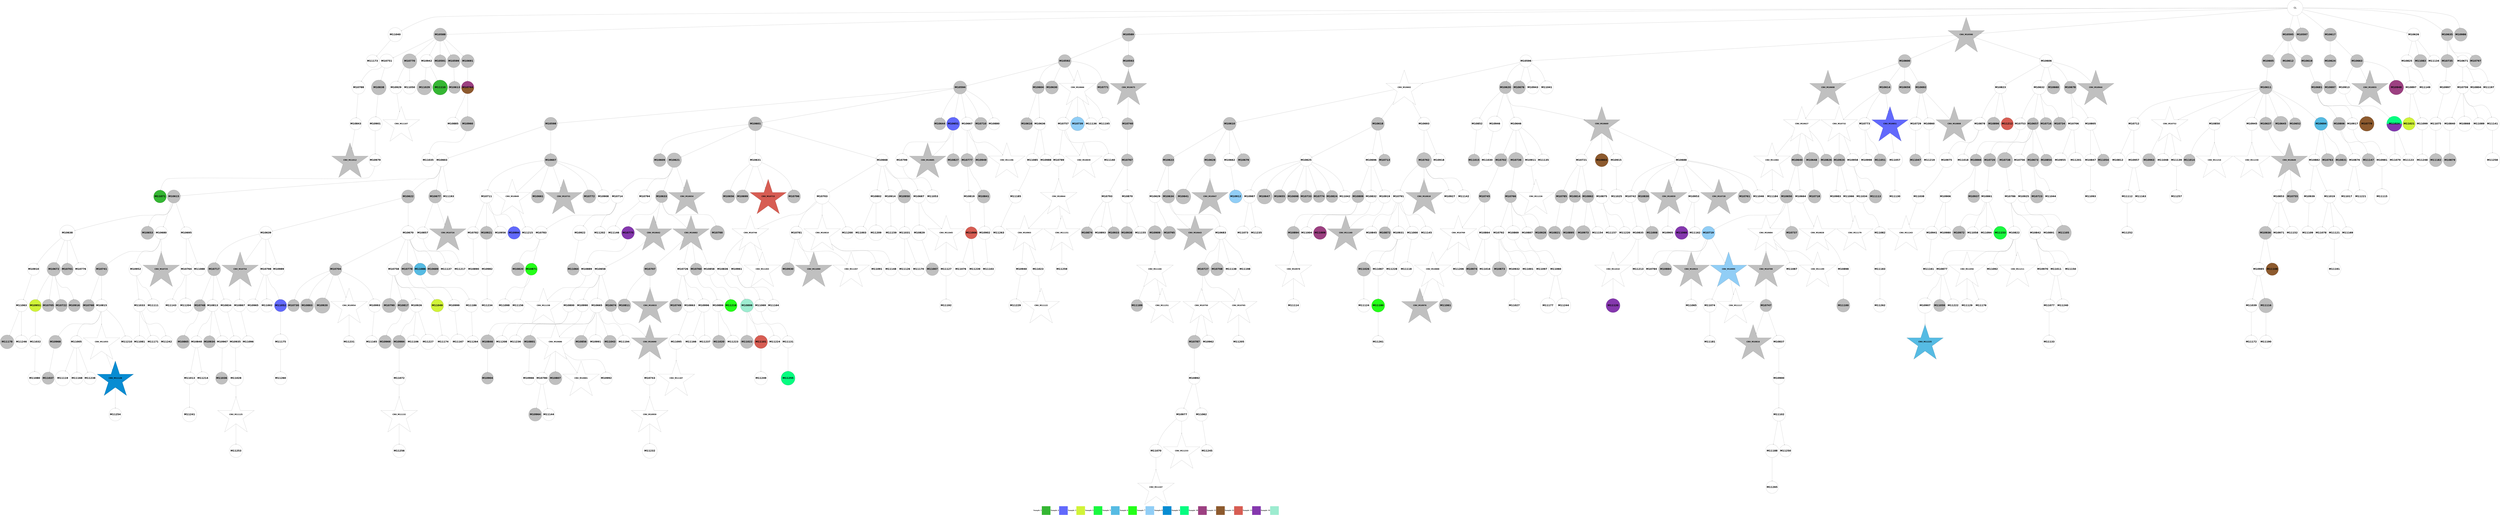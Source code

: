 digraph G { 
rankdir=TB;
10752 -> 10795;
10753 -> 10796;
10753 -> 10831;
10753 -> 10860;
10753 -> 11250;
10754 -> 10780;
10754 -> 10933;
10754 -> 10970;
10754 -> 11004;
10754 -> 11043;
10756 -> 11005;
10756 -> 11251;
10757 -> 10861;
10757 -> 10883;
10759 -> 10797;
10761 -> 10832;
10761 -> 10971;
10761 -> 11006;
10761 -> 11044;
10762 -> 10862;
10762 -> 11007;
10764 -> 10833;
10764 -> 10972;
10764 -> 11252;
10767 -> 10798;
10767 -> 10863;
10767 -> 10884;
10769 -> 10834;
10769 -> 10934;
10769 -> 10973;
10769 -> 11045;
10770 -> 10911;
10771 -> 10835;
10771 -> 10864;
10771 -> 10912;
10776 -> 10799;
10776 -> 10913;
10776 -> 11046;
10777 -> 10800;
10777 -> 10815;
10779 -> 11097;
10782 -> 10974;
10782 -> 11008;
10785 -> 11047;
10786 -> 10816;
10788 -> 10836;
10790 -> 10817;
10791 -> 10818;
10791 -> 10865;
10792 -> 10885;
10793 -> 11009;
10794 -> 10935;
10794 -> 11010;
10795 -> 10819;
10795 -> 10914;
10796 -> 10886;
10796 -> 11011;
10796 -> 11253;
10797 -> 10866;
10797 -> 10887;
10798 -> 10915;
10800 -> 10837;
10800 -> 11012;
10801 -> 10838;
10801 -> 10888;
10802 -> 11013;
10802 -> 11098;
10802 -> 11189;
10803 -> 10916;
10804 -> 10917;
10806 -> 10975;
10807 -> 10839;
10807 -> 10889;
10807 -> 11190;
10808 -> 10840;
10808 -> 10867;
10808 -> 10976;
10808 -> 11099;
10809 -> 10890;
10809 -> 10918;
10809 -> 11139;
10809 -> 11191;
10810 -> 10936;
10812 -> 10841;
10812 -> 10868;
10812 -> 10977;
10812 -> 11192;
10814 -> 11193;
10814 -> 11254;
10815 -> 11255;
10816 -> 10842;
10816 -> 10919;
10816 -> 10937;
10816 -> 10978;
10817 -> 10843;
10817 -> 10920;
10819 -> 10938;
10819 -> 11256;
10820 -> 10979;
10820 -> 11100;
10823 -> 11048;
10823 -> 11101;
10825 -> 10939;
10827 -> 10869;
10827 -> 10891;
10828 -> 11049;
10830 -> 11014;
10830 -> 11194;
10831 -> 10980;
10831 -> 11140;
10831 -> 11257;
10832 -> 10940;
10833 -> 10870;
10833 -> 10921;
10835 -> 10871;
10836 -> 10872;
10836 -> 10892;
10836 -> 10941;
10837 -> 10942;
10838 -> 10893;
10839 -> 10894;
10841 -> 10895;
10841 -> 10922;
10841 -> 10981;
10841 -> 11050;
10841 -> 11195;
10842 -> 10923;
10842 -> 10982;
10842 -> 11051;
10843 -> 10924;
10843 -> 10943;
10843 -> 10983;
10844 -> 11196;
10848 -> 11015;
10848 -> 11052;
10848 -> 11102;
10849 -> 11103;
10850 -> 10896;
10850 -> 11258;
10851 -> 11016;
10852 -> 11053;
10852 -> 11259;
10853 -> 10925;
10855 -> 10897;
10855 -> 11104;
10856 -> 10926;
10856 -> 11197;
10859 -> 10944;
10859 -> 11054;
10860 -> 11141;
10860 -> 11198;
10863 -> 10898;
10863 -> 10984;
10863 -> 11017;
10864 -> 10945;
10865 -> 11018;
10865 -> 11055;
10865 -> 11105;
10865 -> 11260;
10867 -> 11019;
10869 -> 11056;
10872 -> 10927;
10872 -> 11106;
10872 -> 11142;
10872 -> 11261;
10873 -> 10928;
10873 -> 10946;
10873 -> 11262;
10875 -> 10947;
10875 -> 11199;
10878 -> 10948;
10879 -> 11057;
10880 -> 11058;
10882 -> 11059;
10884 -> 10985;
10885 -> 11060;
10885 -> 11263;
10886 -> 10949;
10887 -> 10950;
10888 -> 10951;
10890 -> 10929;
10891 -> 10952;
10892 -> 11020;
10892 -> 11061;
10892 -> 11200;
10893 -> 11062;
10894 -> 10953;
10894 -> 11201;
10896 -> 10954;
10897 -> 11143;
10898 -> 11063;
10898 -> 11264;
10899 -> 11265;
10900 -> 11064;
10900 -> 11266;
10901 -> 11107;
10902 -> 11065;
10903 -> 10986;
10903 -> 11021;
10903 -> 11202;
10907 -> 11267;
10908 -> 11268;
10909 -> 10955;
10910 -> 11269;
10911 -> 11022;
10911 -> 11108;
10911 -> 11144;
10911 -> 11203;
10912 -> 11023;
10912 -> 11204;
10913 -> 11145;
10914 -> 11024;
10914 -> 11066;
10916 -> 10956;
10916 -> 10987;
10917 -> 11146;
10919 -> 11147;
10920 -> 10988;
10920 -> 11205;
10921 -> 11148;
10921 -> 11206;
10925 -> 11207;
10925 -> 11270;
10926 -> 11067;
10926 -> 11271;
10927 -> 10957;
10927 -> 11109;
10927 -> 11272;
10928 -> 11025;
10928 -> 11068;
10932 -> 10989;
10932 -> 11069;
10936 -> 11070;
10936 -> 11273;
10937 -> 11110;
10938 -> 11026;
10938 -> 11111;
10939 -> 11208;
10942 -> 11027;
10942 -> 11112;
10944 -> 11028;
10947 -> 11071;
10947 -> 11149;
10948 -> 11150;
10949 -> 11072;
10949 -> 11151;
10949 -> 11274;
10950 -> 11152;
10951 -> 11029;
10952 -> 11153;
10953 -> 10990;
10953 -> 11073;
10956 -> 10991;
10956 -> 11030;
10957 -> 11275;
10959 -> 11154;
10960 -> 11113;
10961 -> 11276;
10963 -> 11074;
10964 -> 11209;
10965 -> 11075;
10967 -> 11031;
10969 -> 11210;
10971 -> 11032;
10972 -> 11114;
10973 -> 11115;
10974 -> 11033;
10974 -> 11116;
10975 -> 11155;
10976 -> 11034;
10976 -> 11156;
10976 -> 11277;
10979 -> 11157;
10981 -> 11076;
10981 -> 11117;
10981 -> 11278;
10982 -> 11077;
10985 -> 11078;
10986 -> 11035;
10986 -> 11158;
10989 -> 11159;
10990 -> 11279;
10991 -> 11211;
10992 -> 11079;
10992 -> 11160;
10995 -> 11280;
10996 -> 11080;
11000 -> 11081;
11001 -> 11082;
11002 -> 11083;
11002 -> 11161;
11003 -> 11118;
11003 -> 11212;
11004 -> 11281;
11007 -> 11162;
11007 -> 11213;
11008 -> 11084;
11008 -> 11163;
11009 -> 11282;
11010 -> 11085;
11011 -> 11119;
11011 -> 11214;
11017 -> 11086;
11018 -> 11087;
11025 -> 11088;
11027 -> 11120;
11027 -> 11283;
11028 -> 11164;
11029 -> 11121;
11031 -> 11165;
11032 -> 11284;
11034 -> 11122;
11035 -> 11089;
11035 -> 11166;
11037 -> 11123;
11037 -> 11285;
11040 -> 11286;
11043 -> 11215;
11045 -> 11124;
11045 -> 11167;
11046 -> 11216;
11046 -> 11287;
11047 -> 11125;
11049 -> 11217;
11050 -> 11168;
11055 -> 11169;
11055 -> 11218;
11055 -> 11288;
11056 -> 11126;
11056 -> 11289;
11060 -> 11170;
11061 -> 11127;
11061 -> 11290;
11063 -> 11291;
11069 -> 11128;
11069 -> 11171;
11069 -> 11219;
11073 -> 11172;
11074 -> 11129;
11074 -> 11173;
11076 -> 11174;
11078 -> 11175;
11081 -> 11176;
11081 -> 11220;
11082 -> 11130;
11083 -> 11131;
11083 -> 11221;
11083 -> 11292;
11084 -> 11132;
11088 -> 11293;
11089 -> 11222;
11090 -> 11223;
11095 -> 11177;
11099 -> 11224;
11102 -> 11225;
11105 -> 11178;
11106 -> 11179;
11106 -> 11226;
11107 -> 11180;
11110 -> 11227;
11110 -> 11294;
11112 -> 11295;
11113 -> 11228;
11113 -> 11296;
11116 -> 11229;
11117 -> 11230;
11119 -> 11181;
11120 -> 11297;
11122 -> 11182;
11124 -> 11231;
11125 -> 11232;
11127 -> 11183;
11132 -> 11233;
11134 -> 11234;
11135 -> 11235;
11136 -> 11236;
11145 -> 11237;
10637 -> 10638;
10637 -> 10639;
10637 -> 10640;
10637 -> 10645;
10637 -> 10647;
10637 -> 10667;
10637 -> 10676;
10637 -> 10685;
10637 -> 11036;
10637 -> 11090;
11149 -> 11298;
10638 -> 10641;
10638 -> 10649;
10638 -> 10741;
10638 -> 10801;
10638 -> 10820;
10638 -> 10992;
10639 -> 10642;
10639 -> 10643;
11151 -> 11299;
10640 -> 10646;
10640 -> 10650;
10640 -> 10656;
11152 -> 11238;
11152 -> 11300;
10642 -> 10644;
10642 -> 10654;
10642 -> 10680;
10642 -> 10716;
10642 -> 10821;
11154 -> 11239;
11154 -> 11301;
10643 -> 10725;
10644 -> 10648;
10644 -> 10651;
10644 -> 10694;
10644 -> 10701;
10644 -> 10717;
10644 -> 10760;
10644 -> 10930;
10645 -> 10655;
10645 -> 10662;
10645 -> 10669;
10646 -> 10652;
10646 -> 10670;
10646 -> 10726;
10646 -> 10993;
10646 -> 11091;
10648 -> 10653;
10648 -> 10657;
10649 -> 10663;
10650 -> 10658;
10650 -> 10664;
10650 -> 10709;
10650 -> 10742;
11162 -> 11302;
10651 -> 10659;
10651 -> 10671;
10651 -> 10681;
10651 -> 10718;
10652 -> 10660;
10652 -> 10668;
10652 -> 10743;
10653 -> 10665;
10653 -> 10672;
10653 -> 10727;
10653 -> 11243;
10654 -> 10666;
10654 -> 10686;
11166 -> 11240;
10655 -> 10661;
10656 -> 10682;
10656 -> 10710;
10656 -> 10728;
10656 -> 10873;
10656 -> 10994;
10657 -> 10711;
10657 -> 10761;
10657 -> 10781;
10657 -> 10822;
10657 -> 10899;
10657 -> 10958;
10658 -> 10677;
11171 -> 11241;
10660 -> 10673;
10660 -> 10678;
10660 -> 10712;
10660 -> 10729;
10661 -> 10687;
10661 -> 10695;
10661 -> 10702;
10661 -> 10744;
10661 -> 10762;
10661 -> 10802;
10661 -> 10900;
10661 -> 10995;
11175 -> 11303;
10664 -> 10782;
10664 -> 10823;
10664 -> 10901;
10665 -> 10688;
10665 -> 10703;
10665 -> 10730;
10665 -> 10745;
11177 -> 11242;
11178 -> 11304;
10667 -> 10674;
10667 -> 10713;
10668 -> 10675;
10668 -> 10746;
10668 -> 10763;
10669 -> 10731;
11181 -> 11305;
10670 -> 10696;
10670 -> 10719;
10670 -> 10902;
10670 -> 10996;
11182 -> 11306;
10671 -> 10683;
10671 -> 10704;
10671 -> 10764;
10671 -> 10844;
10672 -> 10689;
10672 -> 10720;
10673 -> 10679;
10673 -> 10684;
10674 -> 10747;
10675 -> 10697;
10675 -> 10705;
10675 -> 10748;
10675 -> 10783;
10675 -> 10824;
10675 -> 10874;
10675 -> 11037;
10675 -> 11092;
10676 -> 10875;
10676 -> 11133;
10676 -> 11184;
10677 -> 10690;
10677 -> 10698;
10677 -> 10876;
10677 -> 11134;
11189 -> 11307;
10678 -> 10691;
10678 -> 10997;
10679 -> 10845;
10679 -> 10959;
11191 -> 11308;
10681 -> 10706;
10681 -> 10749;
10681 -> 10765;
10681 -> 10846;
10682 -> 10707;
10682 -> 10766;
10682 -> 10784;
10682 -> 10803;
10683 -> 10692;
10683 -> 10732;
10683 -> 10750;
10683 -> 10825;
10684 -> 10693;
10684 -> 10733;
10685 -> 10721;
10685 -> 10785;
10685 -> 10847;
10686 -> 11038;
10686 -> 11135;
10687 -> 10699;
10688 -> 10722;
10688 -> 10751;
10688 -> 10826;
10688 -> 10960;
10689 -> 10767;
10689 -> 10804;
10689 -> 10848;
10689 -> 11039;
11201 -> 11309;
10690 -> 10700;
10690 -> 10714;
10692 -> 10708;
10696 -> 10752;
10696 -> 10786;
10696 -> 10961;
10696 -> 11185;
10698 -> 10768;
10699 -> 10805;
10699 -> 10903;
10700 -> 10734;
10700 -> 10769;
10700 -> 10787;
10701 -> 10735;
10701 -> 10849;
10701 -> 10877;
10707 -> 10723;
10707 -> 10770;
10707 -> 10788;
10707 -> 10806;
10707 -> 10904;
10708 -> 10715;
10708 -> 10724;
10708 -> 10850;
10708 -> 11040;
10712 -> 10962;
10713 -> 10905;
10713 -> 10963;
10713 -> 10998;
11225 -> 11310;
10714 -> 10878;
10715 -> 10736;
10715 -> 10851;
10715 -> 10906;
10715 -> 11041;
10715 -> 11093;
10715 -> 11244;
10716 -> 10789;
10716 -> 10807;
10716 -> 11186;
10716 -> 11245;
10717 -> 10827;
10717 -> 10999;
10717 -> 11246;
10718 -> 10737;
10718 -> 10753;
10718 -> 10852;
10718 -> 10964;
10718 -> 11000;
11230 -> 11311;
10719 -> 10738;
10719 -> 10771;
10719 -> 10853;
10719 -> 10965;
10720 -> 10739;
10720 -> 10754;
10720 -> 10808;
10720 -> 10828;
10720 -> 11136;
10720 -> 11187;
10721 -> 10809;
10721 -> 10854;
10721 -> 11247;
11233 -> 11312;
10722 -> 10755;
10722 -> 10772;
10722 -> 10966;
10722 -> 11001;
10723 -> 10773;
10723 -> 11094;
11235 -> 11313;
10724 -> 10740;
11236 -> 11314;
10725 -> 10790;
11238 -> 11315;
10727 -> 10774;
10727 -> 10907;
10728 -> 10756;
10728 -> 10855;
10730 -> 10775;
10730 -> 10791;
10730 -> 11002;
10731 -> 10829;
10731 -> 10856;
10731 -> 10967;
10732 -> 10757;
10732 -> 10776;
10732 -> 10810;
10732 -> 10908;
10733 -> 10758;
10733 -> 10777;
10733 -> 11188;
10733 -> 11248;
10734 -> 10759;
10734 -> 11137;
10734 -> 11249;
10736 -> 10830;
10736 -> 10857;
10736 -> 10931;
10736 -> 11042;
10737 -> 10879;
10737 -> 11095;
10738 -> 10778;
10738 -> 10792;
10738 -> 10811;
10738 -> 10880;
10738 -> 10909;
10738 -> 11003;
10738 -> 11096;
10740 -> 10793;
10741 -> 10794;
10742 -> 10779;
10742 -> 10858;
10742 -> 10910;
10743 -> 10812;
10743 -> 10968;
10744 -> 10813;
10744 -> 10881;
10744 -> 10932;
10745 -> 10814;
10745 -> 11138;
10746 -> 10859;
10746 -> 10882;
10746 -> 10969;
10949 [shape=circle style=filled fillcolor="#9decd0" fontname="helvetica-bold" fontsize=56 label="M10899" width=1.69 height=2 ];
10834 [shape=circle style=filled fillcolor=white fontname="helvetica-bold" fontsize=56 label="M10784" width=0.32 height=2 ];
10885 [shape=circle style=filled fillcolor=white fontname="helvetica-bold" fontsize=56 label="M10835" width=4.2 height=2 ];
11275 [shape=star style=filled fillcolor="#56bbe3" fontname="helvetica-bold" fontsize=42 label="CNV_M11225"];
11246 [shape=star style=filled fillcolor=white fontname="helvetica-bold" fontsize=42 label="CNV_M11196"];
11249 [shape=star style=filled fillcolor=white fontname="helvetica-bold" fontsize=42 label="CNV_M11199"];
10713 [shape=circle style=filled fillcolor=grey fontname="helvetica-bold" fontsize=56 label="M10663" width=0.71 height=2 ];
10904 [shape=circle style=filled fillcolor=grey fontname="helvetica-bold" fontsize=56 label="M10854" width=3.79 height=2 ];
11263 [shape=circle style=filled fillcolor=white fontname="helvetica-bold" fontsize=56 label="M11213" width=3.63 height=2 ];
11115 [shape=circle style=filled fillcolor=white fontname="helvetica-bold" fontsize=56 label="M11065" width=2.77 height=2 ];
11213 [shape=circle style=filled fillcolor=white fontname="helvetica-bold" fontsize=56 label="M11163" width=3.21 height=2 ];
10846 [shape=circle style=filled fillcolor=grey fontname="helvetica-bold" fontsize=56 label="M10796" width=0.15 height=2 ];
11091 [shape=circle style=filled fillcolor=white fontname="helvetica-bold" fontsize=56 label="M11041" width=1.88 height=2 ];
11232 [shape=circle style=filled fillcolor=grey fontname="helvetica-bold" fontsize=56 label="M11182" width=0.73 height=2 ];
11092 [shape=circle style=filled fillcolor=white fontname="helvetica-bold" fontsize=56 label="M11042" width=3.09 height=2 ];
11267 [shape=circle style=filled fillcolor=white fontname="helvetica-bold" fontsize=56 label="M11217" width=1.34 height=2 ];
11126 [shape=circle style=filled fillcolor=white fontname="helvetica-bold" fontsize=56 label="M11076" width=4.67 height=2 ];
10693 [shape=star style=filled fillcolor=grey fontname="helvetica-bold" fontsize=42 label="CNV_M10643"];
10681 [shape=circle style=filled fillcolor=white fontname="helvetica-bold" fontsize=56 label="M10631" width=0.99 height=2 ];
11002 [shape=circle style=filled fillcolor=white fontname="helvetica-bold" fontsize=56 label="M10952" width=0.68 height=2 ];
10984 [shape=circle style=filled fillcolor=grey fontname="helvetica-bold" fontsize=56 label="M10934" width=3.91 height=2 ];
10827 [shape=circle style=filled fillcolor=grey fontname="helvetica-bold" fontsize=56 label="M10777" width=0.18 height=2 ];
11012 [shape=circle style=filled fillcolor=white fontname="helvetica-bold" fontsize=56 label="M10962" width=1.23 height=2 ];
10907 [shape=circle style=filled fillcolor=white fontname="helvetica-bold" fontsize=56 label="M10857" width=3.6 height=2 ];
11047 [shape=circle style=filled fillcolor=white fontname="helvetica-bold" fontsize=56 label="M10997" width=0.27 height=2 ];
10866 [shape=star style=filled fillcolor=grey fontname="helvetica-bold" fontsize=42 label="CNV_M10816"];
10993 [shape=circle style=filled fillcolor=white fontname="helvetica-bold" fontsize=56 label="M10943" width=2.11 height=2 ];
10824 [shape=circle style=filled fillcolor=grey fontname="helvetica-bold" fontsize=56 label="M10774" width=3.88 height=2 ];
10639 [shape=circle style=filled fillcolor=grey fontname="helvetica-bold" fontsize=56 label="M10589" width=1.61 height=2 ];
10731 [shape=circle style=filled fillcolor=grey fontname="helvetica-bold" fontsize=56 label="M10681" width=3.35 height=2 ];
10709 [shape=circle style=filled fillcolor=grey fontname="helvetica-bold" fontsize=56 label="M10659" width=2.35 height=2 ];
10966 [shape=circle style=filled fillcolor=grey fontname="helvetica-bold" fontsize=56 label="M10916" width=3 height=2 ];
10671 [shape=circle style=filled fillcolor=grey fontname="helvetica-bold" fontsize=56 label="M10621" width=4.7 height=2 ];
10690 [shape=circle style=filled fillcolor=grey fontname="helvetica-bold" fontsize=56 label="M10640" width=3.59 height=2 ];
10669 [shape=circle style=filled fillcolor=grey fontname="helvetica-bold" fontsize=56 label="M10619" width=2.88 height=2 ];
10916 [shape=circle style=filled fillcolor=grey fontname="helvetica-bold" fontsize=56 label="M10866" width=3.46 height=2 ];
10856 [shape=circle style=filled fillcolor=grey fontname="helvetica-bold" fontsize=56 label="M10806" width=2.06 height=2 ];
10746 [shape=circle style=filled fillcolor=white fontname="helvetica-bold" fontsize=56 label="M10696" width=4.25 height=2 ];
11075 [shape=circle style=filled fillcolor=white fontname="helvetica-bold" fontsize=56 label="M11025" width=4.61 height=2 ];
10871 [shape=circle style=filled fillcolor=grey fontname="helvetica-bold" fontsize=56 label="M10821" width=1.83 height=2 ];
10652 [shape=star style=filled fillcolor=white fontname="helvetica-bold" fontsize=42 label="CNV_M10602"];
11165 [shape=circle style=filled fillcolor=white fontname="helvetica-bold" fontsize=56 label="M11115" width=4.98 height=2 ];
10934 [shape=circle style=filled fillcolor=grey fontname="helvetica-bold" fontsize=56 label="M10884" width=0.36 height=2 ];
11114 [shape=circle style=filled fillcolor=grey fontname="helvetica-bold" fontsize=56 label="M11064" width=3.25 height=2 ];
10878 [shape=star style=filled fillcolor=white fontname="helvetica-bold" fontsize=42 label="CNV_M10828"];
11264 [shape=circle style=filled fillcolor=white fontname="helvetica-bold" fontsize=56 label="M11214" width=2.16 height=2 ];
10750 [shape=circle style=filled fillcolor=grey fontname="helvetica-bold" fontsize=56 label="M10700" width=4.62 height=2 ];
11094 [shape=circle style=filled fillcolor=white fontname="helvetica-bold" fontsize=56 label="M11044" width=4.01 height=2 ];
11125 [shape=circle style=filled fillcolor=white fontname="helvetica-bold" fontsize=56 label="M11075" width=1.57 height=2 ];
10992 [shape=circle style=filled fillcolor=white fontname="helvetica-bold" fontsize=56 label="M10942" width=0.38 height=2 ];
10833 [shape=circle style=filled fillcolor=white fontname="helvetica-bold" fontsize=56 label="M10783" width=4.3 height=2 ];
10877 [shape=circle style=filled fillcolor=grey fontname="helvetica-bold" fontsize=56 label="M10827" width=4.17 height=2 ];
11074 [shape=circle style=wedged color="#06fc80:#8538ae" fontname="helvetica-bold" fontsize=56 label="M11024" width=4.92 height=2 ];
11181 [shape=circle style=filled fillcolor=white fontname="helvetica-bold" fontsize=56 label="M11131" width=3.87 height=2 ];
10732 [shape=star style=filled fillcolor=grey fontname="helvetica-bold" fontsize=42 label="CNV_M10682"];
10787 [shape=circle style=filled fillcolor=grey fontname="helvetica-bold" fontsize=56 label="M10737" width=0.94 height=2 ];
10802 [shape=star style=filled fillcolor=white fontname="helvetica-bold" fontsize=42 label="CNV_M10752"];
11030 [shape=circle style=filled fillcolor=white fontname="helvetica-bold" fontsize=56 label="M10980" width=2.65 height=2 ];
10768 [shape=circle style=filled fillcolor=grey fontname="helvetica-bold" fontsize=56 label="M10718" width=0.48 height=2 ];
11116 [shape=circle style=filled fillcolor=white fontname="helvetica-bold" fontsize=56 label="M11066" width=4.09 height=2 ];
10861 [shape=circle style=filled fillcolor=grey fontname="helvetica-bold" fontsize=56 label="M10811" width=4.25 height=2 ];
11194 [shape=circle style=filled fillcolor=white fontname="helvetica-bold" fontsize=56 label="M11144" width=2.96 height=2 ];
11176 [shape=circle style=filled fillcolor=white fontname="helvetica-bold" fontsize=56 label="M11126" width=2.11 height=2 ];
10956 [shape=circle style=filled fillcolor=white fontname="helvetica-bold" fontsize=56 label="M10906" width=3.04 height=2 ];
10920 [shape=circle style=filled fillcolor=white fontname="helvetica-bold" fontsize=56 label="M10870" width=1.77 height=2 ];
11310 [shape=circle style=filled fillcolor=white fontname="helvetica-bold" fontsize=56 label="M11260" width=4.17 height=2 ];
10668 [shape=circle style=filled fillcolor=grey fontname="helvetica-bold" fontsize=56 label="M10618" width=1.9 height=2 ];
11123 [shape=circle style=filled fillcolor=white fontname="helvetica-bold" fontsize=56 label="M11073" width=4.31 height=2 ];
11216 [shape=circle style=filled fillcolor=white fontname="helvetica-bold" fontsize=56 label="M11166" width=1.17 height=2 ];
11014 [shape=circle style=filled fillcolor=grey fontname="helvetica-bold" fontsize=56 label="M10964" width=1.81 height=2 ];
10649 [shape=circle style=filled fillcolor=grey fontname="helvetica-bold" fontsize=56 label="M10599" width=1.11 height=2 ];
10800 [shape=star style=filled fillcolor=white fontname="helvetica-bold" fontsize=42 label="CNV_M10750"];
11167 [shape=star style=filled fillcolor=white fontname="helvetica-bold" fontsize=42 label="CNV_M11117"];
10698 [shape=circle style=filled fillcolor=grey fontname="helvetica-bold" fontsize=56 label="M10648" width=5 height=2 ];
10717 [shape=circle style=filled fillcolor=white fontname="helvetica-bold" fontsize=56 label="M10667" width=0.37 height=2 ];
10978 [shape=circle style=filled fillcolor=grey fontname="helvetica-bold" fontsize=56 label="M10928" width=1.14 height=2 ];
10719 [shape=star style=filled fillcolor=grey fontname="helvetica-bold" fontsize=42 label="CNV_M10669"];
11242 [shape=circle style=filled fillcolor=white fontname="helvetica-bold" fontsize=56 label="M11192" width=2.29 height=2 ];
11078 [shape=circle style=filled fillcolor=white fontname="helvetica-bold" fontsize=56 label="M11028" width=4.77 height=2 ];
10803 [shape=circle style=filled fillcolor=white fontname="helvetica-bold" fontsize=56 label="M10753" width=3.59 height=2 ];
11021 [shape=circle style=filled fillcolor=white fontname="helvetica-bold" fontsize=56 label="M10971" width=3.11 height=2 ];
11042 [shape=circle style=filled fillcolor=white fontname="helvetica-bold" fontsize=56 label="M10992" width=2.93 height=2 ];
10659 [shape=circle style=filled fillcolor=grey fontname="helvetica-bold" fontsize=56 label="M10609" width=4.16 height=2 ];
10785 [shape=circle style=filled fillcolor=grey fontname="helvetica-bold" fontsize=56 label="M10735" width=0.9 height=2 ];
11082 [shape=circle style=filled fillcolor=white fontname="helvetica-bold" fontsize=56 label="M11032" width=4.19 height=2 ];
11077 [shape=circle style=filled fillcolor=white fontname="helvetica-bold" fontsize=56 label="M11027" width=2.59 height=2 ];
10850 [shape=circle style=filled fillcolor=white fontname="helvetica-bold" fontsize=56 label="M10800" width=2.14 height=2 ];
10826 [shape=circle style=filled fillcolor=white fontname="helvetica-bold" fontsize=56 label="M10776" width=1.75 height=2 ];
10703 [shape=circle style=filled fillcolor=grey fontname="helvetica-bold" fontsize=56 label="M10653" width=0.71 height=2 ];
11177 [shape=circle style=filled fillcolor=white fontname="helvetica-bold" fontsize=56 label="M11127" width=1.85 height=2 ];
11121 [shape=circle style=filled fillcolor="#35b633" fontname="helvetica-bold" fontsize=56 label="M11071" width=2.28 height=2 ];
11172 [shape=star style=filled fillcolor=white fontname="helvetica-bold" fontsize=42 label="CNV_M11122"];
11048 [shape=circle style=filled fillcolor=white fontname="helvetica-bold" fontsize=56 label="M10998" width=4.21 height=2 ];
10677 [shape=star style=filled fillcolor=white fontname="helvetica-bold" fontsize=42 label="CNV_M10627"];
10808 [shape=circle style=filled fillcolor=white fontname="helvetica-bold" fontsize=56 label="M10758" width=2.12 height=2 ];
11304 [shape=circle style=filled fillcolor=white fontname="helvetica-bold" fontsize=56 label="M11254" width=4.1 height=2 ];
11069 [shape=circle style=filled fillcolor=white fontname="helvetica-bold" fontsize=56 label="M11019" width=4.18 height=2 ];
10933 [shape=circle style=filled fillcolor=grey fontname="helvetica-bold" fontsize=56 label="M10883" width=4.31 height=2 ];
11258 [shape=circle style=filled fillcolor=white fontname="helvetica-bold" fontsize=56 label="M11208" width=2.54 height=2 ];
10749 [shape=circle style=filled fillcolor=grey fontname="helvetica-bold" fontsize=56 label="M10699" width=4.25 height=2 ];
10650 [shape=circle style=filled fillcolor=grey fontname="helvetica-bold" fontsize=56 label="M10600" width=1.5 height=2 ];
10726 [shape=circle style=filled fillcolor=grey fontname="helvetica-bold" fontsize=56 label="M10676" width=1.98 height=2 ];
10898 [shape=circle style=filled fillcolor=white fontname="helvetica-bold" fontsize=56 label="M10848" width=3.64 height=2 ];
10896 [shape=circle style=filled fillcolor=grey fontname="helvetica-bold" fontsize=56 label="M10846" width=4.55 height=2 ];
11224 [shape=circle style=filled fillcolor=white fontname="helvetica-bold" fontsize=56 label="M11174" width=1.55 height=2 ];
10700 [shape=circle style=filled fillcolor=grey fontname="helvetica-bold" fontsize=56 label="M10650" width=1.94 height=2 ];
10682 [shape=circle style=filled fillcolor=white fontname="helvetica-bold" fontsize=56 label="M10632" width=4.5 height=2 ];
11056 [shape=circle style=filled fillcolor="#d75d53" fontname="helvetica-bold" fontsize=56 label="M11006" width=3.2 height=2 ];
10805 [shape=circle style=filled fillcolor=grey fontname="helvetica-bold" fontsize=56 label="M10755" width=2.35 height=2 ];
10951 [shape=circle style=filled fillcolor=white fontname="helvetica-bold" fontsize=56 label="M10901" width=4.46 height=2 ];
11154 [shape=star style=filled fillcolor=white fontname="helvetica-bold" fontsize=42 label="CNV_M11104"];
10869 [shape=circle style=filled fillcolor=white fontname="helvetica-bold" fontsize=56 label="M10819" width=3.78 height=2 ];
11146 [shape=circle style=filled fillcolor=white fontname="helvetica-bold" fontsize=56 label="M11096" width=3.08 height=2 ];
11137 [shape=circle style=filled fillcolor=white fontname="helvetica-bold" fontsize=56 label="M11087" width=4.3 height=2 ];
10868 [shape=star style=filled fillcolor=grey fontname="helvetica-bold" fontsize=42 label="CNV_M10818"];
11040 [shape=circle style=filled fillcolor=white fontname="helvetica-bold" fontsize=56 label="M10990" width=2.49 height=2 ];
11060 [shape=star style=filled fillcolor=white fontname="helvetica-bold" fontsize=42 label="CNV_M11010"];
10753 [shape=circle style=filled fillcolor=white fontname="helvetica-bold" fontsize=56 label="M10703" width=4.86 height=2 ];
10880 [shape=circle style=filled fillcolor=grey fontname="helvetica-bold" fontsize=56 label="M10830" width=2.89 height=2 ];
10765 [shape=star style=filled fillcolor="#d75d53" fontname="helvetica-bold" fontsize=42 label="CNV_M10715"];
10725 [shape=star style=filled fillcolor=grey fontname="helvetica-bold" fontsize=42 label="CNV_M10675"];
10817 [shape=circle style=filled fillcolor=grey fontname="helvetica-bold" fontsize=56 label="M10767" width=2.99 height=2 ];
10988 [shape=circle style=filled fillcolor=grey fontname="helvetica-bold" fontsize=56 label="M10938" width=2.4 height=2 ];
10944 [shape=circle style=filled fillcolor=grey fontname="helvetica-bold" fontsize=56 label="M10894" width=4.16 height=2 ];
10882 [shape=circle style=filled fillcolor=white fontname="helvetica-bold" fontsize=56 label="M10832" width=2.88 height=2 ];
11163 [shape=circle style=filled fillcolor=grey fontname="helvetica-bold" fontsize=56 label="M11113" width=1.25 height=2 ];
10975 [shape=circle style=filled fillcolor=white fontname="helvetica-bold" fontsize=56 label="M10925" width=3.22 height=2 ];
11085 [shape=circle style=filled fillcolor=white fontname="helvetica-bold" fontsize=56 label="M11035" width=0.55 height=2 ];
10900 [shape=circle style=filled fillcolor=white fontname="helvetica-bold" fontsize=56 label="M10850" width=2.59 height=2 ];
10924 [shape=circle style=filled fillcolor=grey fontname="helvetica-bold" fontsize=56 label="M10874" width=3.24 height=2 ];
10937 [shape=circle style=filled fillcolor=white fontname="helvetica-bold" fontsize=56 label="M10887" width=3.48 height=2 ];
10794 [shape=circle style=wedged color="#9c4081:#8d5a2e" fontname="helvetica-bold" fontsize=56 label="M10744" width=2.39 height=2 ];
11209 [shape=circle style=filled fillcolor=white fontname="helvetica-bold" fontsize=56 label="M11159" width=0.6 height=2 ];
11269 [shape=circle style=filled fillcolor=white fontname="helvetica-bold" fontsize=56 label="M11219" width=4.5 height=2 ];
10806 [shape=circle style=filled fillcolor=white fontname="helvetica-bold" fontsize=56 label="M10756" width=3.18 height=2 ];
11089 [shape=circle style=filled fillcolor=white fontname="helvetica-bold" fontsize=56 label="M11039" width=0.27 height=2 ];
11207 [shape=circle style=filled fillcolor=white fontname="helvetica-bold" fontsize=56 label="M11157" width=0.59 height=2 ];
11050 [shape=circle style=filled fillcolor=white fontname="helvetica-bold" fontsize=56 label="M11000" width=0.19 height=2 ];
11175 [shape=star style=filled fillcolor=white fontname="helvetica-bold" fontsize=42 label="CNV_M11125"];
11298 [shape=circle style=filled fillcolor=white fontname="helvetica-bold" fontsize=56 label="M11248" width=3.3 height=2 ];
10862 [shape=circle style=filled fillcolor=white fontname="helvetica-bold" fontsize=56 label="M10812" width=4.85 height=2 ];
10844 [shape=circle style=filled fillcolor=white fontname="helvetica-bold" fontsize=56 label="M10794" width=1.3 height=2 ];
10670 [shape=circle style=filled fillcolor=grey fontname="helvetica-bold" fontsize=56 label="M10620" width=2.59 height=2 ];
11081 [shape=circle style=filled fillcolor=white fontname="helvetica-bold" fontsize=56 label="M11031" width=2.83 height=2 ];
10837 [shape=circle style=filled fillcolor=grey fontname="helvetica-bold" fontsize=56 label="M10787" width=1.7 height=2 ];
11119 [shape=circle style=filled fillcolor=white fontname="helvetica-bold" fontsize=56 label="M11069" width=3.97 height=2 ];
10905 [shape=star style=filled fillcolor=grey fontname="helvetica-bold" fontsize=42 label="CNV_M10855"];
11018 [shape=circle style=filled fillcolor=grey fontname="helvetica-bold" fontsize=56 label="M10968" width=0.41 height=2 ];
10971 [shape=circle style=filled fillcolor=grey fontname="helvetica-bold" fontsize=56 label="M10921" width=4.18 height=2 ];
11234 [shape=circle style=filled fillcolor=white fontname="helvetica-bold" fontsize=56 label="M11184" width=1.02 height=2 ];
10957 [shape=circle style=filled fillcolor=white fontname="helvetica-bold" fontsize=56 label="M10907" width=4.91 height=2 ];
10755 [shape=circle style=filled fillcolor=grey fontname="helvetica-bold" fontsize=56 label="M10705" width=2.95 height=2 ];
11243 [shape=circle style=filled fillcolor=white fontname="helvetica-bold" fontsize=56 label="M11193" width=3.78 height=2 ];
11313 [shape=circle style=filled fillcolor=white fontname="helvetica-bold" fontsize=56 label="M11263" width=1.99 height=2 ];
10762 [shape=circle style=filled fillcolor=white fontname="helvetica-bold" fontsize=56 label="M10712" width=1.22 height=2 ];
11283 [shape=star style=filled fillcolor=white fontname="helvetica-bold" fontsize=42 label="CNV_M11233"];
11254 [shape=circle style=filled fillcolor=white fontname="helvetica-bold" fontsize=56 label="M11204" width=4.74 height=2 ];
10743 [shape=circle style=filled fillcolor=white fontname="helvetica-bold" fontsize=56 label="M10693" width=1.86 height=2 ];
11016 [shape=circle style=filled fillcolor=white fontname="helvetica-bold" fontsize=56 label="M10966" width=1.43 height=2 ];
11031 [shape=circle style=filled fillcolor=white fontname="helvetica-bold" fontsize=56 label="M10981" width=2.52 height=2 ];
10969 [shape=circle style=filled fillcolor=white fontname="helvetica-bold" fontsize=56 label="M10919" width=1.33 height=2 ];
10872 [shape=circle style=filled fillcolor=white fontname="helvetica-bold" fontsize=56 label="M10822" width=0.7 height=2 ];
10729 [shape=circle style=filled fillcolor=grey fontname="helvetica-bold" fontsize=56 label="M10679" width=1.92 height=2 ];
10736 [shape=star style=filled fillcolor=white fontname="helvetica-bold" fontsize=42 label="CNV_M10686"];
11024 [shape=circle style=filled fillcolor=grey fontname="helvetica-bold" fontsize=56 label="M10974" width=3.43 height=2 ];
10939 [shape=circle style=filled fillcolor=white fontname="helvetica-bold" fontsize=56 label="M10889" width=1.94 height=2 ];
10792 [shape=circle style=filled fillcolor=white fontname="helvetica-bold" fontsize=56 label="M10742" width=3.27 height=2 ];
10952 [shape=circle style=filled fillcolor=white fontname="helvetica-bold" fontsize=56 label="M10902" width=1.23 height=2 ];
11180 [shape=circle style=filled fillcolor=white fontname="helvetica-bold" fontsize=56 label="M11130" width=3 height=2 ];
10883 [shape=star style=filled fillcolor=grey fontname="helvetica-bold" fontsize=42 label="CNV_M10833"];
10782 [shape=star style=filled fillcolor=white fontname="helvetica-bold" fontsize=42 label="CNV_M10732"];
11156 [shape=circle style=filled fillcolor=white fontname="helvetica-bold" fontsize=56 label="M11106" width=1.11 height=2 ];
11046 [shape=circle style=filled fillcolor=white fontname="helvetica-bold" fontsize=56 label="M10996" width=0.17 height=2 ];
10654 [shape=circle style=filled fillcolor=grey fontname="helvetica-bold" fontsize=56 label="M10604" width=2.66 height=2 ];
11202 [shape=circle style=filled fillcolor=white fontname="helvetica-bold" fontsize=56 label="M11152" width=4.21 height=2 ];
11037 [shape=circle style=filled fillcolor=white fontname="helvetica-bold" fontsize=56 label="M10987" width=0.45 height=2 ];
11308 [shape=circle style=filled fillcolor=white fontname="helvetica-bold" fontsize=56 label="M11258" width=4.73 height=2 ];
10967 [shape=circle style=filled fillcolor=white fontname="helvetica-bold" fontsize=56 label="M10917" width=3.32 height=2 ];
11034 [shape=circle style=filled fillcolor=grey fontname="helvetica-bold" fontsize=56 label="M10984" width=0.79 height=2 ];
10711 [shape=circle style=filled fillcolor=grey fontname="helvetica-bold" fontsize=56 label="M10661" width=0.51 height=2 ];
11153 [shape=circle style=filled fillcolor=white fontname="helvetica-bold" fontsize=56 label="M11103" width=1.73 height=2 ];
10662 [shape=circle style=filled fillcolor=grey fontname="helvetica-bold" fontsize=56 label="M10612" width=4.81 height=2 ];
11006 [shape=circle style=filled fillcolor=white fontname="helvetica-bold" fontsize=56 label="M10956" width=0.73 height=2 ];
10777 [shape=circle style=filled fillcolor=grey fontname="helvetica-bold" fontsize=56 label="M10727" width=1.39 height=2 ];
10758 [shape=circle style=filled fillcolor=grey fontname="helvetica-bold" fontsize=56 label="M10708" width=0.54 height=2 ];
11250 [shape=circle style=filled fillcolor=white fontname="helvetica-bold" fontsize=56 label="M11200" width=2.85 height=2 ];
10691 [shape=circle style=filled fillcolor=grey fontname="helvetica-bold" fontsize=56 label="M10641" width=4.85 height=2 ];
10998 [shape=circle style=filled fillcolor="#9c4081" fontname="helvetica-bold" fontsize=56 label="M10948" width=4.7 height=2 ];
10859 [shape=circle style=filled fillcolor=grey fontname="helvetica-bold" fontsize=56 label="M10809" width=2.56 height=2 ];
10940 [shape=circle style=filled fillcolor=white fontname="helvetica-bold" fontsize=56 label="M10890" width=2.73 height=2 ];
11305 [shape=circle style=filled fillcolor="#06fc80" fontname="helvetica-bold" fontsize=56 label="M11255" width=4.5 height=2 ];
10766 [shape=circle style=filled fillcolor=grey fontname="helvetica-bold" fontsize=56 label="M10716" width=2.42 height=2 ];
11300 [shape=circle style=filled fillcolor=white fontname="helvetica-bold" fontsize=56 label="M11250" width=3.25 height=2 ];
10767 [shape=circle style=filled fillcolor=grey fontname="helvetica-bold" fontsize=56 label="M10717" width=0.44 height=2 ];
11138 [shape=circle style=filled fillcolor=white fontname="helvetica-bold" fontsize=56 label="M11088" width=2.26 height=2 ];
10745 [shape=circle style=filled fillcolor=white fontname="helvetica-bold" fontsize=56 label="M10695" width=3.58 height=2 ];
10851 [shape=circle style=filled fillcolor=grey fontname="helvetica-bold" fontsize=56 label="M10801" width=1.2 height=2 ];
10965 [shape=circle style=filled fillcolor=white fontname="helvetica-bold" fontsize=56 label="M10915" width=0.8 height=2 ];
10813 [shape=circle style=filled fillcolor=grey fontname="helvetica-bold" fontsize=56 label="M10763" width=0.69 height=2 ];
10786 [shape=circle style=filled fillcolor=grey fontname="helvetica-bold" fontsize=56 label="M10736" width=4.91 height=2 ];
11057 [shape=circle style=filled fillcolor=grey fontname="helvetica-bold" fontsize=56 label="M11007" width=2.29 height=2 ];
10990 [shape=circle style=filled fillcolor=white fontname="helvetica-bold" fontsize=56 label="M10940" width=2.43 height=2 ];
10715 [shape=circle style=filled fillcolor=white fontname="helvetica-bold" fontsize=56 label="M10665" width=4.66 height=2 ];
11281 [shape=circle style=filled fillcolor=white fontname="helvetica-bold" fontsize=56 label="M11231" width=3.41 height=2 ];
11262 [shape=circle style=filled fillcolor="#d75d53" fontname="helvetica-bold" fontsize=56 label="M11212" width=2.7 height=2 ];
10663 [shape=circle style=filled fillcolor=grey fontname="helvetica-bold" fontsize=56 label="M10613" width=3.04 height=2 ];
10942 [shape=circle style=filled fillcolor=white fontname="helvetica-bold" fontsize=56 label="M10892" width=3.76 height=2 ];
11067 [shape=circle style=filled fillcolor=white fontname="helvetica-bold" fontsize=56 label="M11017" width=1.59 height=2 ];
11191 [shape=circle style=filled fillcolor=white fontname="helvetica-bold" fontsize=56 label="M11141" width=1.17 height=2 ];
10661 [shape=circle style=filled fillcolor=grey fontname="helvetica-bold" fontsize=56 label="M10611" width=0.62 height=2 ];
10857 [shape=circle style=filled fillcolor=grey fontname="helvetica-bold" fontsize=56 label="M10807" width=1.19 height=2 ];
11045 [shape=star style=filled fillcolor="#91cef6" fontname="helvetica-bold" fontsize=42 label="CNV_M10995"];
11072 [shape=circle style=filled fillcolor=grey fontname="helvetica-bold" fontsize=56 label="M11022" width=1.23 height=2 ];
11124 [shape=circle style=filled fillcolor=white fontname="helvetica-bold" fontsize=56 label="M11074" width=0.37 height=2 ];
11295 [shape=circle style=filled fillcolor=white fontname="helvetica-bold" fontsize=56 label="M11245" width=4.01 height=2 ];
11108 [shape=circle style=filled fillcolor=white fontname="helvetica-bold" fontsize=56 label="M11058" width=2.98 height=2 ];
11055 [shape=circle style=filled fillcolor=white fontname="helvetica-bold" fontsize=56 label="M11005" width=2.82 height=2 ];
10948 [shape=circle style=filled fillcolor=white fontname="helvetica-bold" fontsize=56 label="M10898" width=0.71 height=2 ];
11113 [shape=circle style=filled fillcolor=white fontname="helvetica-bold" fontsize=56 label="M11063" width=2.66 height=2 ];
11309 [shape=circle style=filled fillcolor=white fontname="helvetica-bold" fontsize=56 label="M11259" width=3.25 height=2 ];
11201 [shape=star style=filled fillcolor=white fontname="helvetica-bold" fontsize=42 label="CNV_M11151"];
11110 [shape=circle style=filled fillcolor=white fontname="helvetica-bold" fontsize=56 label="M11060" width=1.52 height=2 ];
11058 [shape=circle style=filled fillcolor=grey fontname="helvetica-bold" fontsize=56 label="M11008" width=1.98 height=2 ];
11266 [shape=star style=filled fillcolor=white fontname="helvetica-bold" fontsize=42 label="CNV_M11216"];
10793 [shape=circle style=filled fillcolor=white fontname="helvetica-bold" fontsize=56 label="M10743" width=4.29 height=2 ];
10810 [shape=circle style=filled fillcolor=grey fontname="helvetica-bold" fontsize=56 label="M10760" width=3.14 height=2 ];
11086 [shape=circle style=filled fillcolor=grey fontname="helvetica-bold" fontsize=56 label="M11036" width=2.87 height=2 ];
11000 [shape=circle style=filled fillcolor=grey fontname="helvetica-bold" fontsize=56 label="M10950" width=1.04 height=2 ];
11079 [shape=circle style=filled fillcolor=grey fontname="helvetica-bold" fontsize=56 label="M11029" width=4.79 height=2 ];
11076 [shape=circle style=filled fillcolor=grey fontname="helvetica-bold" fontsize=56 label="M11026" width=4.46 height=2 ];
11307 [shape=circle style=filled fillcolor=white fontname="helvetica-bold" fontsize=56 label="M11257" width=0.17 height=2 ];
10929 [shape=circle style=filled fillcolor=grey fontname="helvetica-bold" fontsize=56 label="M10879" width=1.67 height=2 ];
10828 [shape=circle style=filled fillcolor=grey fontname="helvetica-bold" fontsize=56 label="M10778" width=3.99 height=2 ];
11282 [shape=circle style=filled fillcolor=white fontname="helvetica-bold" fontsize=56 label="M11232" width=4.74 height=2 ];
11130 [shape=circle style=filled fillcolor=white fontname="helvetica-bold" fontsize=56 label="M11080" width=1.12 height=2 ];
10665 [shape=circle style=filled fillcolor=grey fontname="helvetica-bold" fontsize=56 label="M10615" width=0.9 height=2 ];
10964 [shape=circle style=filled fillcolor=white fontname="helvetica-bold" fontsize=56 label="M10914" width=1.52 height=2 ];
10918 [shape=circle style=filled fillcolor=white fontname="helvetica-bold" fontsize=56 label="M10868" width=4.83 height=2 ];
11274 [shape=circle style=filled fillcolor=white fontname="helvetica-bold" fontsize=56 label="M11224" width=2.17 height=2 ];
10989 [shape=circle style=filled fillcolor=white fontname="helvetica-bold" fontsize=56 label="M10939" width=1.31 height=2 ];
10815 [shape=star style=filled fillcolor=white fontname="helvetica-bold" fontsize=42 label="CNV_M10765"];
10739 [shape=circle style=filled fillcolor=grey fontname="helvetica-bold" fontsize=56 label="M10689" width=3.78 height=2 ];
10938 [shape=star style=filled fillcolor=white fontname="helvetica-bold" fontsize=42 label="CNV_M10888"];
11291 [shape=circle style=filled fillcolor=white fontname="helvetica-bold" fontsize=56 label="M11241" width=4.65 height=2 ];
11312 [shape=circle style=filled fillcolor=white fontname="helvetica-bold" fontsize=56 label="M11262" width=0.07 height=2 ];
10986 [shape=circle style=filled fillcolor=grey fontname="helvetica-bold" fontsize=56 label="M10936" width=2.06 height=2 ];
11240 [shape=circle style=filled fillcolor=white fontname="helvetica-bold" fontsize=56 label="M11190" width=1.67 height=2 ];
11193 [shape=circle style=filled fillcolor=white fontname="helvetica-bold" fontsize=56 label="M11143" width=2.05 height=2 ];
11256 [shape=circle style=filled fillcolor=white fontname="helvetica-bold" fontsize=56 label="M11206" width=0.13 height=2 ];
10641 [shape=circle style=filled fillcolor=grey fontname="helvetica-bold" fontsize=56 label="M10591" width=2.77 height=2 ];
10721 [shape=circle style=filled fillcolor=white fontname="helvetica-bold" fontsize=56 label="M10671" width=3.37 height=2 ];
11143 [shape=circle style=filled fillcolor=white fontname="helvetica-bold" fontsize=56 label="M11093" width=2.26 height=2 ];
10797 [shape=circle style=filled fillcolor=grey fontname="helvetica-bold" fontsize=56 label="M10747" width=3.95 height=2 ];
10873 [shape=circle style=filled fillcolor=white fontname="helvetica-bold" fontsize=56 label="M10823" width=2.6 height=2 ];
11197 [shape=circle style=filled fillcolor=grey fontname="helvetica-bold" fontsize=56 label="M11147" width=2.05 height=2 ];
10747 [shape=circle style=filled fillcolor=grey fontname="helvetica-bold" fontsize=56 label="M10697" width=1.78 height=2 ];
10795 [shape=circle style=filled fillcolor=grey fontname="helvetica-bold" fontsize=56 label="M10745" width=3.66 height=2 ];
11168 [shape=circle style=filled fillcolor=white fontname="helvetica-bold" fontsize=56 label="M11118" width=4.72 height=2 ];
10897 [shape=circle style=filled fillcolor=white fontname="helvetica-bold" fontsize=56 label="M10847" width=3.11 height=2 ];
10899 [shape=star style=filled fillcolor=white fontname="helvetica-bold" fontsize=42 label="CNV_M10849"];
11139 [shape=circle style=filled fillcolor=white fontname="helvetica-bold" fontsize=56 label="M11089" width=3.21 height=2 ];
10748 [shape=circle style=filled fillcolor=grey fontname="helvetica-bold" fontsize=56 label="M10698" width=3.89 height=2 ];
11259 [shape=circle style=filled fillcolor=white fontname="helvetica-bold" fontsize=56 label="M11209" width=4.97 height=2 ];
10928 [shape=circle style=filled fillcolor=white fontname="helvetica-bold" fontsize=56 label="M10878" width=2.14 height=2 ];
10751 [shape=circle style=filled fillcolor=grey fontname="helvetica-bold" fontsize=56 label="M10701" width=3.8 height=2 ];
11008 [shape=circle style=filled fillcolor=white fontname="helvetica-bold" fontsize=56 label="M10958" width=2.01 height=2 ];
10775 [shape=star style=filled fillcolor=grey fontname="helvetica-bold" fontsize=42 label="CNV_M10725"];
11219 [shape=circle style=filled fillcolor=white fontname="helvetica-bold" fontsize=56 label="M11169" width=3.31 height=2 ];
10674 [shape=circle style=filled fillcolor=grey fontname="helvetica-bold" fontsize=56 label="M10624" width=4.06 height=2 ];
10781 [shape=star style=filled fillcolor=grey fontname="helvetica-bold" fontsize=42 label="CNV_M10731"];
10642 [shape=circle style=filled fillcolor=grey fontname="helvetica-bold" fontsize=56 label="M10592" width=2.09 height=2 ];
10840 [shape=circle style=filled fillcolor=grey fontname="helvetica-bold" fontsize=56 label="M10790" width=4.57 height=2 ];
10867 [shape=circle style=filled fillcolor=grey fontname="helvetica-bold" fontsize=56 label="M10817" width=3.7 height=2 ];
11155 [shape=circle style=filled fillcolor=grey fontname="helvetica-bold" fontsize=56 label="M11105" width=4.92 height=2 ];
11019 [shape=circle style=filled fillcolor=grey fontname="helvetica-bold" fontsize=56 label="M10969" width=1.38 height=2 ];
10809 [shape=circle style=filled fillcolor=white fontname="helvetica-bold" fontsize=56 label="M10759" width=2.56 height=2 ];
10734 [shape=star style=filled fillcolor=white fontname="helvetica-bold" fontsize=42 label="CNV_M10684"];
11120 [shape=circle style=filled fillcolor=white fontname="helvetica-bold" fontsize=56 label="M11070" width=1.38 height=2 ];
11112 [shape=circle style=filled fillcolor=white fontname="helvetica-bold" fontsize=56 label="M11062" width=1.82 height=2 ];
10922 [shape=circle style=filled fillcolor=grey fontname="helvetica-bold" fontsize=56 label="M10872" width=2.89 height=2 ];
11132 [shape=circle style=filled fillcolor=white fontname="helvetica-bold" fontsize=56 label="M11082" width=3.39 height=2 ];
11093 [shape=circle style=filled fillcolor=grey fontname="helvetica-bold" fontsize=56 label="M11043" width=0.67 height=2 ];
11087 [shape=circle style=filled fillcolor=grey fontname="helvetica-bold" fontsize=56 label="M11037" width=2.77 height=2 ];
11004 [shape=star style=filled fillcolor=white fontname="helvetica-bold" fontsize=42 label="CNV_M10954"];
10822 [shape=circle style=filled fillcolor=grey fontname="helvetica-bold" fontsize=56 label="M10772" width=1.6 height=2 ];
10676 [shape=circle style=filled fillcolor=white fontname="helvetica-bold" fontsize=56 label="M10626" width=0.95 height=2 ];
10820 [shape=circle style=filled fillcolor=grey fontname="helvetica-bold" fontsize=56 label="M10770" width=4.7 height=2 ];
10983 [shape=circle style=filled fillcolor=grey fontname="helvetica-bold" fontsize=56 label="M10933" width=3.24 height=2 ];
11158 [shape=circle style=filled fillcolor="#8d5a2e" fontname="helvetica-bold" fontsize=56 label="M11108" width=2.59 height=2 ];
10879 [shape=circle style=filled fillcolor=white fontname="helvetica-bold" fontsize=56 label="M10829" width=4.96 height=2 ];
10672 [shape=circle style=filled fillcolor=grey fontname="helvetica-bold" fontsize=56 label="M10622" width=1.58 height=2 ];
10697 [shape=circle style=filled fillcolor=grey fontname="helvetica-bold" fontsize=56 label="M10647" width=4.85 height=2 ];
11270 [shape=circle style=filled fillcolor=white fontname="helvetica-bold" fontsize=56 label="M11220" width=2.85 height=2 ];
11001 [shape=circle style=filled fillcolor="#d1f338" fontname="helvetica-bold" fontsize=56 label="M10951" width=3.9 height=2 ];
11036 [shape=circle style=filled fillcolor=grey fontname="helvetica-bold" fontsize=56 label="M10986" width=1.75 height=2 ];
11296 [shape=circle style=filled fillcolor=white fontname="helvetica-bold" fontsize=56 label="M11246" width=0.73 height=2 ];
11144 [shape=circle style=filled fillcolor=white fontname="helvetica-bold" fontsize=56 label="M11094" width=1.18 height=2 ];
10776 [shape=circle style=filled fillcolor=white fontname="helvetica-bold" fontsize=56 label="M10726" width=0.72 height=2 ];
11104 [shape=circle style=filled fillcolor=grey fontname="helvetica-bold" fontsize=56 label="M11054" width=3.06 height=2 ];
11285 [shape=circle style=filled fillcolor=white fontname="helvetica-bold" fontsize=56 label="M11235" width=3.88 height=2 ];
10991 [shape=circle style=filled fillcolor=white fontname="helvetica-bold" fontsize=56 label="M10941" width=1.1 height=2 ];
10756 [shape=circle style=filled fillcolor=white fontname="helvetica-bold" fontsize=56 label="M10706" width=2.34 height=2 ];
10651 [shape=circle style=filled fillcolor=grey fontname="helvetica-bold" fontsize=56 label="M10601" width=4.49 height=2 ];
10961 [shape=circle style=filled fillcolor=white fontname="helvetica-bold" fontsize=56 label="M10911" width=3.91 height=2 ];
10779 [shape=circle style=filled fillcolor=white fontname="helvetica-bold" fontsize=56 label="M10729" width=0.55 height=2 ];
10699 [shape=star style=filled fillcolor=grey fontname="helvetica-bold" fontsize=42 label="CNV_M10649"];
10836 [shape=circle style=filled fillcolor=white fontname="helvetica-bold" fontsize=56 label="M10786" width=2.05 height=2 ];
11195 [shape=circle style=filled fillcolor=white fontname="helvetica-bold" fontsize=56 label="M11145" width=1.33 height=2 ];
11192 [shape=circle style=filled fillcolor=white fontname="helvetica-bold" fontsize=56 label="M11142" width=0.26 height=2 ];
11033 [shape=circle style=filled fillcolor=white fontname="helvetica-bold" fontsize=56 label="M10983" width=3.15 height=2 ];
10887 [shape=circle style=filled fillcolor=white fontname="helvetica-bold" fontsize=56 label="M10837" width=1.12 height=2 ];
10912 [shape=circle style=filled fillcolor=grey fontname="helvetica-bold" fontsize=56 label="M10862" width=2.75 height=2 ];
10705 [shape=circle style=filled fillcolor=grey fontname="helvetica-bold" fontsize=56 label="M10655" width=4.3 height=2 ];
11011 [shape=circle style=filled fillcolor=white fontname="helvetica-bold" fontsize=56 label="M10961" width=0.52 height=2 ];
10936 [shape=circle style=filled fillcolor=white fontname="helvetica-bold" fontsize=56 label="M10886" width=3.73 height=2 ];
10829 [shape=circle style=filled fillcolor="#8d5a2e" fontname="helvetica-bold" fontsize=56 label="M10779" width=4.74 height=2 ];
10804 [shape=star style=filled fillcolor=grey fontname="helvetica-bold" fontsize=42 label="CNV_M10754"];
10874 [shape=circle style=filled fillcolor=grey fontname="helvetica-bold" fontsize=56 label="M10824" width=3.19 height=2 ];
10710 [shape=circle style=filled fillcolor=grey fontname="helvetica-bold" fontsize=56 label="M10660" width=0.8 height=2 ];
10906 [shape=circle style=filled fillcolor=grey fontname="helvetica-bold" fontsize=56 label="M10856" width=0.96 height=2 ];
11140 [shape=star style=filled fillcolor=grey fontname="helvetica-bold" fontsize=42 label="CNV_M11090"];
10759 [shape=star style=filled fillcolor=grey fontname="helvetica-bold" fontsize=42 label="CNV_M10709"];
10658 [shape=star style=filled fillcolor=grey fontname="helvetica-bold" fontsize=42 label="CNV_M10608"];
11051 [shape=circle style=filled fillcolor=white fontname="helvetica-bold" fontsize=56 label="M11001" width=2.28 height=2 ];
11208 [shape=star style=filled fillcolor=white fontname="helvetica-bold" fontsize=42 label="CNV_M11158"];
11107 [shape=circle style=filled fillcolor=white fontname="helvetica-bold" fontsize=56 label="M11057" width=4.92 height=2 ];
11147 [shape=circle style=filled fillcolor=white fontname="helvetica-bold" fontsize=56 label="M11097" width=1.16 height=2 ];
10855 [shape=circle style=filled fillcolor=white fontname="helvetica-bold" fontsize=56 label="M10805" width=2.17 height=2 ];
11053 [shape=circle style=filled fillcolor=white fontname="helvetica-bold" fontsize=56 label="M11003" width=0.55 height=2 ];
10823 [shape=circle style=filled fillcolor=white fontname="helvetica-bold" fontsize=56 label="M10773" width=4.04 height=2 ];
11187 [shape=circle style=filled fillcolor=white fontname="helvetica-bold" fontsize=56 label="M11137" width=2.18 height=2 ];
11106 [shape=star style=filled fillcolor=white fontname="helvetica-bold" fontsize=42 label="CNV_M11056"];
11238 [shape=circle style=filled fillcolor=white fontname="helvetica-bold" fontsize=56 label="M11188" width=0.72 height=2 ];
10673 [shape=circle style=filled fillcolor=grey fontname="helvetica-bold" fontsize=56 label="M10623" width=3.22 height=2 ];
10737 [shape=circle style=filled fillcolor=white fontname="helvetica-bold" fontsize=56 label="M10687" width=2.09 height=2 ];
11169 [shape=circle style=filled fillcolor=white fontname="helvetica-bold" fontsize=56 label="M11119" width=4.86 height=2 ];
11136 [shape=circle style=filled fillcolor="#56bbe3" fontname="helvetica-bold" fontsize=56 label="M11086" width=3.01 height=2 ];
10744 [shape=circle style=filled fillcolor="#56bbe3" fontname="helvetica-bold" fontsize=56 label="M10694" width=0.4 height=2 ];
11161 [shape=circle style=filled fillcolor=white fontname="helvetica-bold" fontsize=56 label="M11111" width=4.24 height=2 ];
10727 [shape=circle style=filled fillcolor=grey fontname="helvetica-bold" fontsize=56 label="M10677" width=0 height=2 ];
11171 [shape=circle style=filled fillcolor=white fontname="helvetica-bold" fontsize=56 label="M11121" width=2.13 height=2 ];
11280 [shape=star style=filled fillcolor=white fontname="helvetica-bold" fontsize=42 label="CNV_M11230"];
11164 [shape=circle style=filled fillcolor=white fontname="helvetica-bold" fontsize=56 label="M11114" width=1.94 height=2 ];
10643 [shape=circle style=filled fillcolor=grey fontname="helvetica-bold" fontsize=56 label="M10593" width=3.85 height=2 ];
11229 [shape=star style=filled fillcolor=white fontname="helvetica-bold" fontsize=42 label="CNV_M11179"];
11041 [shape=circle style=filled fillcolor=white fontname="helvetica-bold" fontsize=56 label="M10991" width=4.57 height=2 ];
10704 [shape=star style=filled fillcolor=grey fontname="helvetica-bold" fontsize=42 label="CNV_M10654"];
11151 [shape=circle style=filled fillcolor="#d75d53" fontname="helvetica-bold" fontsize=56 label="M11101" width=0.97 height=2 ];
11218 [shape=circle style=filled fillcolor=white fontname="helvetica-bold" fontsize=56 label="M11168" width=3.36 height=2 ];
11173 [shape=circle style=filled fillcolor=white fontname="helvetica-bold" fontsize=56 label="M11123" width=3.98 height=2 ];
11251 [shape=circle style=filled fillcolor=white fontname="helvetica-bold" fontsize=56 label="M11201" width=4.91 height=2 ];
10935 [shape=circle style=filled fillcolor=white fontname="helvetica-bold" fontsize=56 label="M10885" width=0.69 height=2 ];
11141 [shape=circle style=filled fillcolor=white fontname="helvetica-bold" fontsize=56 label="M11091" width=0.46 height=2 ];
10707 [shape=circle style=filled fillcolor=grey fontname="helvetica-bold" fontsize=56 label="M10657" width=3.7 height=2 ];
11128 [shape=circle style=filled fillcolor=white fontname="helvetica-bold" fontsize=56 label="M11078" width=3.48 height=2 ];
11205 [shape=circle style=filled fillcolor=white fontname="helvetica-bold" fontsize=56 label="M11155" width=2.06 height=2 ];
10976 [shape=circle style=filled fillcolor=white fontname="helvetica-bold" fontsize=56 label="M10926" width=1.73 height=2 ];
10914 [shape=circle style=filled fillcolor=white fontname="helvetica-bold" fontsize=56 label="M10864" width=0.89 height=2 ];
11170 [shape=circle style=filled fillcolor="#8538ae" fontname="helvetica-bold" fontsize=56 label="M11120" width=4.5 height=2 ];
11248 [shape=circle style=filled fillcolor=white fontname="helvetica-bold" fontsize=56 label="M11198" width=2.12 height=2 ];
11059 [shape=circle style=filled fillcolor="#9c4081" fontname="helvetica-bold" fontsize=56 label="M11009" width=0.13 height=2 ];
10754 [shape=circle style=filled fillcolor=grey fontname="helvetica-bold" fontsize=56 label="M10704" width=2.47 height=2 ];
10716 [shape=star style=filled fillcolor=white fontname="helvetica-bold" fontsize=42 label="CNV_M10666"];
11223 [shape=circle style=filled fillcolor=white fontname="helvetica-bold" fontsize=56 label="M11173" width=2.43 height=2 ];
10852 [shape=circle style=filled fillcolor=white fontname="helvetica-bold" fontsize=56 label="M10802" width=1.68 height=2 ];
11184 [shape=circle style=filled fillcolor=white fontname="helvetica-bold" fontsize=56 label="M11134" width=3.51 height=2 ];
10864 [shape=circle style=filled fillcolor=grey fontname="helvetica-bold" fontsize=56 label="M10814" width=3.55 height=2 ];
10821 [shape=circle style=filled fillcolor=grey fontname="helvetica-bold" fontsize=56 label="M10771" width=2.34 height=2 ];
11073 [shape=circle style=filled fillcolor=white fontname="helvetica-bold" fontsize=56 label="M11023" width=1.95 height=2 ];
11225 [shape=circle style=filled fillcolor=white fontname="helvetica-bold" fontsize=56 label="M11175" width=5 height=2 ];
10738 [shape=circle style=filled fillcolor=white fontname="helvetica-bold" fontsize=56 label="M10688" width=0.64 height=2 ];
11247 [shape=circle style=filled fillcolor=white fontname="helvetica-bold" fontsize=56 label="M11197" width=3.22 height=2 ];
11227 [shape=circle style=filled fillcolor=white fontname="helvetica-bold" fontsize=56 label="M11177" width=4.86 height=2 ];
10985 [shape=circle style=filled fillcolor=white fontname="helvetica-bold" fontsize=56 label="M10935" width=3.2 height=2 ];
11306 [shape=circle style=filled fillcolor=white fontname="helvetica-bold" fontsize=56 label="M11256" width=1.76 height=2 ];
11061 [shape=circle style=filled fillcolor=white fontname="helvetica-bold" fontsize=56 label="M11011" width=0.24 height=2 ];
10891 [shape=circle style=filled fillcolor=grey fontname="helvetica-bold" fontsize=56 label="M10841" width=0.91 height=2 ];
10915 [shape=circle style=filled fillcolor=grey fontname="helvetica-bold" fontsize=56 label="M10865" width=1.51 height=2 ];
11117 [shape=circle style=filled fillcolor=white fontname="helvetica-bold" fontsize=56 label="M11067" width=1.22 height=2 ];
11010 [shape=circle style=filled fillcolor=grey fontname="helvetica-bold" fontsize=56 label="M10960" width=4.67 height=2 ];
10945 [shape=circle style=filled fillcolor=grey fontname="helvetica-bold" fontsize=56 label="M10895" width=0.34 height=2 ];
11186 [shape=circle style=filled fillcolor=white fontname="helvetica-bold" fontsize=56 label="M11136" width=3.75 height=2 ];
10972 [shape=circle style=filled fillcolor=white fontname="helvetica-bold" fontsize=56 label="M10922" width=4.86 height=2 ];
11228 [shape=circle style=filled fillcolor=grey fontname="helvetica-bold" fontsize=56 label="M11178" width=4.46 height=2 ];
10927 [shape=circle style=filled fillcolor=white fontname="helvetica-bold" fontsize=56 label="M10877" width=3.21 height=2 ];
11062 [shape=star style=filled fillcolor=grey fontname="helvetica-bold" fontsize=42 label="CNV_M11012"];
10892 [shape=circle style=filled fillcolor=white fontname="helvetica-bold" fontsize=56 label="M10842" width=2.12 height=2 ];
10783 [shape=circle style=filled fillcolor=grey fontname="helvetica-bold" fontsize=56 label="M10733" width=2.7 height=2 ];
10684 [shape=circle style=filled fillcolor=grey fontname="helvetica-bold" fontsize=56 label="M10634" width=1.73 height=2 ];
11127 [shape=circle style=filled fillcolor=white fontname="helvetica-bold" fontsize=56 label="M11077" width=2.4 height=2 ];
11188 [shape=circle style=filled fillcolor=white fontname="helvetica-bold" fontsize=56 label="M11138" width=1.03 height=2 ];
11190 [shape=circle style=filled fillcolor=white fontname="helvetica-bold" fontsize=56 label="M11140" width=4.26 height=2 ];
11178 [shape=star style=filled fillcolor="#088cd2" fontname="helvetica-bold" fontsize=42 label="CNV_M11128"];
11273 [shape=circle style=filled fillcolor=white fontname="helvetica-bold" fontsize=56 label="M11223" width=1.53 height=2 ];
11129 [shape=circle style=filled fillcolor=white fontname="helvetica-bold" fontsize=56 label="M11079" width=2.68 height=2 ];
10860 [shape=star style=filled fillcolor=white fontname="helvetica-bold" fontsize=42 label="CNV_M10810"];
10708 [shape=circle style=filled fillcolor=white fontname="helvetica-bold" fontsize=56 label="M10658" width=2.63 height=2 ];
11183 [shape=circle style=filled fillcolor=white fontname="helvetica-bold" fontsize=56 label="M11133" width=1.79 height=2 ];
10796 [shape=star style=filled fillcolor=white fontname="helvetica-bold" fontsize=42 label="CNV_M10746"];
10835 [shape=circle style=filled fillcolor=grey fontname="helvetica-bold" fontsize=56 label="M10785" width=0.9 height=2 ];
11278 [shape=circle style=filled fillcolor=white fontname="helvetica-bold" fontsize=56 label="M11228" width=2.45 height=2 ];
10886 [shape=circle style=filled fillcolor=white fontname="helvetica-bold" fontsize=56 label="M10836" width=1.92 height=2 ];
11233 [shape=circle style=filled fillcolor=white fontname="helvetica-bold" fontsize=56 label="M11183" width=3.95 height=2 ];
10722 [shape=circle style=filled fillcolor=grey fontname="helvetica-bold" fontsize=56 label="M10672" width=4.36 height=2 ];
11287 [shape=circle style=filled fillcolor=white fontname="helvetica-bold" fontsize=56 label="M11237" width=1.64 height=2 ];
10741 [shape=circle style=filled fillcolor=grey fontname="helvetica-bold" fontsize=56 label="M10691" width=1.23 height=2 ];
10735 [shape=star style=filled fillcolor=grey fontname="helvetica-bold" fontsize=42 label="CNV_M10685"];
11020 [shape=circle style=filled fillcolor=white fontname="helvetica-bold" fontsize=56 label="M10970" width=3.8 height=2 ];
10696 [shape=circle style=filled fillcolor=white fontname="helvetica-bold" fontsize=56 label="M10646" width=0.59 height=2 ];
10908 [shape=circle style=filled fillcolor=white fontname="helvetica-bold" fontsize=56 label="M10858" width=3 height=2 ];
11279 [shape=circle style=filled fillcolor=white fontname="helvetica-bold" fontsize=56 label="M11229" width=4.24 height=2 ];
10655 [shape=circle style=filled fillcolor=grey fontname="helvetica-bold" fontsize=56 label="M10605" width=1.28 height=2 ];
10932 [shape=circle style=filled fillcolor=white fontname="helvetica-bold" fontsize=56 label="M10882" width=3.66 height=2 ];
10853 [shape=circle style=filled fillcolor="#8d5a2e" fontname="helvetica-bold" fontsize=56 label="M10803" width=1.95 height=2 ];
10848 [shape=circle style=filled fillcolor=white fontname="helvetica-bold" fontsize=56 label="M10798" width=3.64 height=2 ];
11230 [shape=circle style=filled fillcolor="#24ff19" fontname="helvetica-bold" fontsize=56 label="M11180" width=1.4 height=2 ];
10902 [shape=circle style=filled fillcolor=white fontname="helvetica-bold" fontsize=56 label="M10852" width=3.96 height=2 ];
11102 [shape=circle style=filled fillcolor="#6269fc" fontname="helvetica-bold" fontsize=56 label="M11052" width=2.77 height=2 ];
11157 [shape=star style=filled fillcolor=white fontname="helvetica-bold" fontsize=42 label="CNV_M11107"];
11212 [shape=circle style=filled fillcolor=white fontname="helvetica-bold" fontsize=56 label="M11162" width=3.33 height=2 ];
11071 [shape=circle style=filled fillcolor="#d1f338" fontname="helvetica-bold" fontsize=56 label="M11021" width=2.44 height=2 ];
11244 [shape=circle style=filled fillcolor=white fontname="helvetica-bold" fontsize=56 label="M11194" width=0.67 height=2 ];
10664 [shape=circle style=filled fillcolor=grey fontname="helvetica-bold" fontsize=56 label="M10614" width=0.54 height=2 ];
10901 [shape=star style=filled fillcolor="#6269fc" fontname="helvetica-bold" fontsize=42 label="CNV_M10851"];
10780 [shape=circle style=filled fillcolor=grey fontname="helvetica-bold" fontsize=56 label="M10730" width=3.35 height=2 ];
10769 [shape=circle style=filled fillcolor="#91cef6" fontname="helvetica-bold" fontsize=56 label="M10719" width=0.95 height=2 ];
11142 [shape=circle style=filled fillcolor=white fontname="helvetica-bold" fontsize=56 label="M11092" width=3.96 height=2 ];
11052 [shape=circle style=filled fillcolor=white fontname="helvetica-bold" fontsize=56 label="M11002" width=0.75 height=2 ];
11111 [shape=circle style=filled fillcolor=grey fontname="helvetica-bold" fontsize=56 label="M11061" width=1.03 height=2 ];
10980 [shape=circle style=filled fillcolor=grey fontname="helvetica-bold" fontsize=56 label="M10930" width=0.91 height=2 ];
11105 [shape=star style=filled fillcolor=white fontname="helvetica-bold" fontsize=42 label="CNV_M11055"];
10911 [shape=circle style=filled fillcolor=white fontname="helvetica-bold" fontsize=56 label="M10861" width=3.21 height=2 ];
11215 [shape=circle style=filled fillcolor=white fontname="helvetica-bold" fontsize=56 label="M11165" width=2.63 height=2 ];
11235 [shape=circle style=filled fillcolor=white fontname="helvetica-bold" fontsize=56 label="M11185" width=1.09 height=2 ];
11009 [shape=star style=filled fillcolor=white fontname="helvetica-bold" fontsize=42 label="CNV_M10959"];
10973 [shape=star style=filled fillcolor=grey fontname="helvetica-bold" fontsize=42 label="CNV_M10923"];
10812 [shape=circle style=filled fillcolor=grey fontname="helvetica-bold" fontsize=56 label="M10762" width=4.83 height=2 ];
10687 [shape=circle style=filled fillcolor=grey fontname="helvetica-bold" fontsize=56 label="M10637" width=1.73 height=2 ];
10656 [shape=circle style=filled fillcolor=white fontname="helvetica-bold" fontsize=56 label="M10606" width=0.63 height=2 ];
11035 [shape=circle style=filled fillcolor=white fontname="helvetica-bold" fontsize=56 label="M10985" width=1.21 height=2 ];
11276 [shape=star style=filled fillcolor=white fontname="helvetica-bold" fontsize=42 label="CNV_M11226"];
10854 [shape=circle style=filled fillcolor=white fontname="helvetica-bold" fontsize=56 label="M10804" width=3.04 height=2 ];
10946 [shape=circle style=filled fillcolor=grey fontname="helvetica-bold" fontsize=56 label="M10896" width=1.86 height=2 ];
11065 [shape=circle style=filled fillcolor=grey fontname="helvetica-bold" fontsize=56 label="M11015" width=3.28 height=2 ];
10974 [shape=circle style=filled fillcolor=grey fontname="helvetica-bold" fontsize=56 label="M10924" width=3.14 height=2 ];
10839 [shape=circle style=filled fillcolor=white fontname="helvetica-bold" fontsize=56 label="M10789" width=3.33 height=2 ];
10686 [shape=circle style=filled fillcolor=white fontname="helvetica-bold" fontsize=56 label="M10636" width=3.94 height=2 ];
10679 [shape=circle style=filled fillcolor=white fontname="helvetica-bold" fontsize=56 label="M10629" width=3.13 height=2 ];
11231 [shape=circle style=filled fillcolor=white fontname="helvetica-bold" fontsize=56 label="M11181" width=2.54 height=2 ];
10895 [shape=circle style=filled fillcolor=white fontname="helvetica-bold" fontsize=56 label="M10845" width=0.31 height=2 ];
11211 [shape=circle style=filled fillcolor=white fontname="helvetica-bold" fontsize=56 label="M11161" width=0.66 height=2 ];
10981 [shape=circle style=filled fillcolor=white fontname="helvetica-bold" fontsize=56 label="M10931" width=0.01 height=2 ];
11070 [shape=circle style=filled fillcolor=grey fontname="helvetica-bold" fontsize=56 label="M11020" width=0.41 height=2 ];
10970 [shape=circle style=filled fillcolor=grey fontname="helvetica-bold" fontsize=56 label="M10920" width=4.97 height=2 ];
11152 [shape=circle style=filled fillcolor=white fontname="helvetica-bold" fontsize=56 label="M11102" width=0.47 height=2 ];
10685 [shape=circle style=filled fillcolor=grey fontname="helvetica-bold" fontsize=56 label="M10635" width=2.83 height=2 ];
11064 [shape=circle style=filled fillcolor=grey fontname="helvetica-bold" fontsize=56 label="M11014" width=3.51 height=2 ];
11022 [shape=circle style=filled fillcolor=grey fontname="helvetica-bold" fontsize=56 label="M10972" width=4.36 height=2 ];
10917 [shape=circle style=filled fillcolor=white fontname="helvetica-bold" fontsize=56 label="M10867" width=2.84 height=2 ];
10701 [shape=circle style=filled fillcolor="#6269fc" fontname="helvetica-bold" fontsize=56 label="M10651" width=2.06 height=2 ];
11029 [shape=circle style=filled fillcolor=white fontname="helvetica-bold" fontsize=56 label="M10979" width=3.95 height=2 ];
11032 [shape=circle style=filled fillcolor=white fontname="helvetica-bold" fontsize=56 label="M10982" width=1.88 height=2 ];
11068 [shape=circle style=filled fillcolor=white fontname="helvetica-bold" fontsize=56 label="M11018" width=3.22 height=2 ];
11301 [shape=star style=filled fillcolor=white fontname="helvetica-bold" fontsize=42 label="CNV_M11251"];
11245 [shape=circle style=filled fillcolor=white fontname="helvetica-bold" fontsize=56 label="M11195" width=2.4 height=2 ];
11257 [shape=star style=filled fillcolor=white fontname="helvetica-bold" fontsize=42 label="CNV_M11207"];
11044 [shape=circle style=filled fillcolor="#6269fc" fontname="helvetica-bold" fontsize=56 label="M10994" width=4.09 height=2 ];
11314 [shape=circle style=filled fillcolor=white fontname="helvetica-bold" fontsize=56 label="M11264" width=2.82 height=2 ];
10960 [shape=circle style=filled fillcolor=white fontname="helvetica-bold" fontsize=56 label="M10910" width=3.18 height=2 ];
10838 [shape=circle style=filled fillcolor=white fontname="helvetica-bold" fontsize=56 label="M10788" width=1.21 height=2 ];
11150 [shape=circle style=filled fillcolor=grey fontname="helvetica-bold" fontsize=56 label="M11100" width=1.83 height=2 ];
10847 [shape=circle style=filled fillcolor=grey fontname="helvetica-bold" fontsize=56 label="M10797" width=2.99 height=2 ];
11122 [shape=circle style=filled fillcolor=white fontname="helvetica-bold" fontsize=56 label="M11072" width=0.65 height=2 ];
11252 [shape=circle style=filled fillcolor=white fontname="helvetica-bold" fontsize=56 label="M11202" width=4 height=2 ];
10644 [shape=circle style=filled fillcolor=grey fontname="helvetica-bold" fontsize=56 label="M10594" width=1.83 height=2 ];
11203 [shape=circle style=filled fillcolor="#1af840" fontname="helvetica-bold" fontsize=56 label="M11153" width=1.82 height=2 ];
10653 [shape=circle style=filled fillcolor=white fontname="helvetica-bold" fontsize=56 label="M10603" width=2.28 height=2 ];
10706 [shape=circle style=filled fillcolor=grey fontname="helvetica-bold" fontsize=56 label="M10656" width=2.08 height=2 ];
10667 [shape=circle style=filled fillcolor=grey fontname="helvetica-bold" fontsize=56 label="M10617" width=0.82 height=2 ];
11084 [shape=circle style=filled fillcolor=white fontname="helvetica-bold" fontsize=56 label="M11034" width=2.71 height=2 ];
10702 [shape=circle style=filled fillcolor=grey fontname="helvetica-bold" fontsize=56 label="M10652" width=3.42 height=2 ];
11080 [shape=circle style=filled fillcolor=white fontname="helvetica-bold" fontsize=56 label="M11030" width=4.1 height=2 ];
11145 [shape=circle style=filled fillcolor=white fontname="helvetica-bold" fontsize=56 label="M11095" width=4.74 height=2 ];
11220 [shape=circle style=filled fillcolor=white fontname="helvetica-bold" fontsize=56 label="M11170" width=0.81 height=2 ];
10919 [shape=circle style=filled fillcolor=white fontname="helvetica-bold" fontsize=56 label="M10869" width=4.6 height=2 ];
10913 [shape=circle style=filled fillcolor=white fontname="helvetica-bold" fontsize=56 label="M10863" width=1.53 height=2 ];
10921 [shape=circle style=filled fillcolor="#24ff19" fontname="helvetica-bold" fontsize=56 label="M10871" width=3.88 height=2 ];
11189 [shape=circle style=filled fillcolor=white fontname="helvetica-bold" fontsize=56 label="M11139" width=3.01 height=2 ];
11292 [shape=circle style=filled fillcolor=white fontname="helvetica-bold" fontsize=56 label="M11242" width=3.28 height=2 ];
11261 [shape=star style=filled fillcolor=white fontname="helvetica-bold" fontsize=42 label="CNV_M11211"];
10953 [shape=star style=filled fillcolor=white fontname="helvetica-bold" fontsize=42 label="CNV_M10903"];
11131 [shape=circle style=filled fillcolor=white fontname="helvetica-bold" fontsize=56 label="M11081" width=2.87 height=2 ];
11103 [shape=circle style=filled fillcolor=white fontname="helvetica-bold" fontsize=56 label="M11053" width=0.52 height=2 ];
11134 [shape=star style=filled fillcolor=white fontname="helvetica-bold" fontsize=42 label="CNV_M11084"];
10638 [shape=circle style=filled fillcolor=grey fontname="helvetica-bold" fontsize=56 label="M10588" width=0.13 height=2 ];
11148 [shape=circle style=filled fillcolor=white fontname="helvetica-bold" fontsize=56 label="M11098" width=0.45 height=2 ];
11265 [shape=circle style=filled fillcolor=white fontname="helvetica-bold" fontsize=56 label="M11215" width=2.62 height=2 ];
11135 [shape=circle style=filled fillcolor=white fontname="helvetica-bold" fontsize=56 label="M11085" width=1.07 height=2 ];
10982 [shape=circle style=filled fillcolor=white fontname="helvetica-bold" fontsize=56 label="M10932" width=0.71 height=2 ];
11221 [shape=circle style=filled fillcolor=white fontname="helvetica-bold" fontsize=56 label="M11171" width=0.02 height=2 ];
11222 [shape=circle style=filled fillcolor=white fontname="helvetica-bold" fontsize=56 label="M11172" width=4.27 height=2 ];
10996 [shape=circle style=filled fillcolor=white fontname="helvetica-bold" fontsize=56 label="M10946" width=4.96 height=2 ];
11260 [shape=circle style=filled fillcolor=white fontname="helvetica-bold" fontsize=56 label="M11210" width=3.68 height=2 ];
10720 [shape=circle style=filled fillcolor=white fontname="helvetica-bold" fontsize=56 label="M10670" width=4.55 height=2 ];
10784 [shape=circle style=filled fillcolor=grey fontname="helvetica-bold" fontsize=56 label="M10734" width=0.86 height=2 ];
11159 [shape=circle style=filled fillcolor=white fontname="helvetica-bold" fontsize=56 label="M11109" width=2.02 height=2 ];
11311 [shape=circle style=filled fillcolor=white fontname="helvetica-bold" fontsize=56 label="M11261" width=2.69 height=2 ];
11027 [shape=circle style=filled fillcolor=white fontname="helvetica-bold" fontsize=56 label="M10977" width=1.76 height=2 ];
10941 [shape=circle style=filled fillcolor=white fontname="helvetica-bold" fontsize=56 label="M10891" width=2.37 height=2 ];
10692 [shape=star style=filled fillcolor=grey fontname="helvetica-bold" fontsize=42 label="CNV_M10642"];
11293 [shape=star style=filled fillcolor=white fontname="helvetica-bold" fontsize=42 label="CNV_M11243"];
11286 [shape=circle style=filled fillcolor=white fontname="helvetica-bold" fontsize=56 label="M11236" width=4.39 height=2 ];
11049 [shape=circle style=filled fillcolor=white fontname="helvetica-bold" fontsize=56 label="M10999" width=3.27 height=2 ];
11241 [shape=circle style=filled fillcolor=white fontname="helvetica-bold" fontsize=56 label="M11191" width=1.92 height=2 ];
11028 [shape=star style=filled fillcolor=white fontname="helvetica-bold" fontsize=42 label="CNV_M10978"];
10889 [shape=star style=filled fillcolor=white fontname="helvetica-bold" fontsize=42 label="CNV_M10839"];
11289 [shape=circle style=filled fillcolor=white fontname="helvetica-bold" fontsize=56 label="M11239" width=3.06 height=2 ];
11299 [shape=circle style=filled fillcolor=white fontname="helvetica-bold" fontsize=56 label="M11249" width=1.42 height=2 ];
10811 [shape=circle style=filled fillcolor=grey fontname="helvetica-bold" fontsize=56 label="M10761" width=0.04 height=2 ];
10801 [shape=circle style=filled fillcolor=white fontname="helvetica-bold" fontsize=56 label="M10751" width=4.54 height=2 ];
10647 [shape=circle style=filled fillcolor=grey fontname="helvetica-bold" fontsize=56 label="M10597" width=4.37 height=2 ];
10843 [shape=circle style=filled fillcolor=white fontname="helvetica-bold" fontsize=56 label="M10793" width=3.7 height=2 ];
10884 [shape=circle style=filled fillcolor=white fontname="helvetica-bold" fontsize=56 label="M10834" width=1.69 height=2 ];
11204 [shape=circle style=filled fillcolor=white fontname="helvetica-bold" fontsize=56 label="M11154" width=2.57 height=2 ];
11083 [shape=circle style=filled fillcolor=white fontname="helvetica-bold" fontsize=56 label="M11033" width=2.68 height=2 ];
11015 [shape=circle style=filled fillcolor=white fontname="helvetica-bold" fontsize=56 label="M10965" width=1.36 height=2 ];
11294 [shape=circle style=filled fillcolor=white fontname="helvetica-bold" fontsize=56 label="M11244" width=4.66 height=2 ];
10760 [shape=circle style=filled fillcolor=grey fontname="helvetica-bold" fontsize=56 label="M10710" width=2.21 height=2 ];
10637 [label="GL" fontname="arial-bold" fontsize=56 width=5 height=5];
10881 [shape=circle style=filled fillcolor=grey fontname="helvetica-bold" fontsize=56 label="M10831" width=3.52 height=2 ];
10791 [shape=circle style=filled fillcolor=grey fontname="helvetica-bold" fontsize=56 label="M10741" width=1.54 height=2 ];
10955 [shape=circle style=filled fillcolor=white fontname="helvetica-bold" fontsize=56 label="M10905" width=2.02 height=2 ];
10728 [shape=circle style=filled fillcolor=grey fontname="helvetica-bold" fontsize=56 label="M10678" width=2.42 height=2 ];
10950 [shape=circle style=filled fillcolor=white fontname="helvetica-bold" fontsize=56 label="M10900" width=3.44 height=2 ];
10999 [shape=circle style=filled fillcolor=grey fontname="helvetica-bold" fontsize=56 label="M10949" width=0.87 height=2 ];
10695 [shape=circle style=filled fillcolor=grey fontname="helvetica-bold" fontsize=56 label="M10645" width=4.86 height=2 ];
10683 [shape=circle style=filled fillcolor=grey fontname="helvetica-bold" fontsize=56 label="M10633" width=2.82 height=2 ];
10814 [shape=circle style=filled fillcolor=white fontname="helvetica-bold" fontsize=56 label="M10764" width=3.78 height=2 ];
10909 [shape=star style=filled fillcolor=grey fontname="helvetica-bold" fontsize=42 label="CNV_M10859"];
10789 [shape=circle style=filled fillcolor="#91cef6" fontname="helvetica-bold" fontsize=56 label="M10739" width=4.46 height=2 ];
10752 [shape=circle style=filled fillcolor=grey fontname="helvetica-bold" fontsize=56 label="M10702" width=1.8 height=2 ];
11088 [shape=circle style=filled fillcolor=white fontname="helvetica-bold" fontsize=56 label="M11038" width=4.33 height=2 ];
10930 [shape=circle style=filled fillcolor=white fontname="helvetica-bold" fontsize=56 label="M10880" width=3.5 height=2 ];
10730 [shape=circle style=filled fillcolor=white fontname="helvetica-bold" fontsize=56 label="M10680" width=4.07 height=2 ];
10825 [shape=circle style=filled fillcolor="#8538ae" fontname="helvetica-bold" fontsize=56 label="M10775" width=4.12 height=2 ];
11007 [shape=circle style=filled fillcolor=white fontname="helvetica-bold" fontsize=56 label="M10957" width=4.99 height=2 ];
10723 [shape=circle style=filled fillcolor=grey fontname="helvetica-bold" fontsize=56 label="M10673" width=0.69 height=2 ];
10648 [shape=circle style=filled fillcolor=grey fontname="helvetica-bold" fontsize=56 label="M10598" width=1.52 height=2 ];
11038 [shape=circle style=filled fillcolor=white fontname="helvetica-bold" fontsize=56 label="M10988" width=3.49 height=2 ];
11118 [shape=circle style=filled fillcolor="#8538ae" fontname="helvetica-bold" fontsize=56 label="M11068" width=0.54 height=2 ];
10788 [shape=circle style=filled fillcolor=grey fontname="helvetica-bold" fontsize=56 label="M10738" width=4.96 height=2 ];
11210 [shape=star style=filled fillcolor=grey fontname="helvetica-bold" fontsize=42 label="CNV_M11160"];
10688 [shape=circle style=filled fillcolor=white fontname="helvetica-bold" fontsize=56 label="M10638" width=5 height=2 ];
11099 [shape=circle style=filled fillcolor="#d1f338" fontname="helvetica-bold" fontsize=56 label="M11049" width=2.33 height=2 ];
10888 [shape=circle style=filled fillcolor=grey fontname="helvetica-bold" fontsize=56 label="M10838" width=4.77 height=2 ];
10778 [shape=star style=filled fillcolor=grey fontname="helvetica-bold" fontsize=42 label="CNV_M10728"];
10842 [shape=circle style=filled fillcolor=white fontname="helvetica-bold" fontsize=56 label="M10792" width=0.83 height=2 ];
10819 [shape=star style=filled fillcolor=white fontname="helvetica-bold" fontsize=42 label="CNV_M10769"];
11199 [shape=circle style=filled fillcolor=white fontname="helvetica-bold" fontsize=56 label="M11149" width=0.19 height=2 ];
11005 [shape=circle style=filled fillcolor=white fontname="helvetica-bold" fontsize=56 label="M10955" width=4.66 height=2 ];
10678 [shape=circle style=filled fillcolor=grey fontname="helvetica-bold" fontsize=56 label="M10628" width=2.45 height=2 ];
11003 [shape=circle style=filled fillcolor=white fontname="helvetica-bold" fontsize=56 label="M10953" width=3.71 height=2 ];
11239 [shape=circle style=filled fillcolor=grey fontname="helvetica-bold" fontsize=56 label="M11189" width=3.64 height=2 ];
11098 [shape=circle style=filled fillcolor=white fontname="helvetica-bold" fontsize=56 label="M11048" width=1.54 height=2 ];
10790 [shape=circle style=filled fillcolor=grey fontname="helvetica-bold" fontsize=56 label="M10740" width=3.83 height=2 ];
10718 [shape=circle style=filled fillcolor=white fontname="helvetica-bold" fontsize=56 label="M10668" width=2.67 height=2 ];
11166 [shape=circle style=filled fillcolor=grey fontname="helvetica-bold" fontsize=56 label="M11116" width=4.67 height=2 ];
10830 [shape=circle style=filled fillcolor=white fontname="helvetica-bold" fontsize=56 label="M10780" width=3.42 height=2 ];
11271 [shape=circle style=filled fillcolor=white fontname="helvetica-bold" fontsize=56 label="M11221" width=1.54 height=2 ];
11026 [shape=star style=filled fillcolor=grey fontname="helvetica-bold" fontsize=42 label="CNV_M10976"];
10910 [shape=circle style=filled fillcolor=white fontname="helvetica-bold" fontsize=56 label="M10860" width=3.52 height=2 ];
10841 [shape=circle style=filled fillcolor=white fontname="helvetica-bold" fontsize=56 label="M10791" width=2.18 height=2 ];
11179 [shape=circle style=filled fillcolor=white fontname="helvetica-bold" fontsize=56 label="M11129" width=0.81 height=2 ];
11097 [shape=circle style=filled fillcolor=grey fontname="helvetica-bold" fontsize=56 label="M11047" width=3 height=2 ];
11090 [shape=circle style=filled fillcolor=white fontname="helvetica-bold" fontsize=56 label="M11040" width=4.55 height=2 ];
11200 [shape=circle style=filled fillcolor=white fontname="helvetica-bold" fontsize=56 label="M11150" width=4.65 height=2 ];
11268 [shape=circle style=filled fillcolor="#24ff19" fontname="helvetica-bold" fontsize=56 label="M11218" width=2.79 height=2 ];
10863 [shape=circle style=filled fillcolor=white fontname="helvetica-bold" fontsize=56 label="M10813" width=3.3 height=2 ];
10689 [shape=circle style=filled fillcolor=white fontname="helvetica-bold" fontsize=56 label="M10639" width=1.71 height=2 ];
10818 [shape=circle style=filled fillcolor=grey fontname="helvetica-bold" fontsize=56 label="M10768" width=3.43 height=2 ];
10666 [shape=circle style=filled fillcolor=grey fontname="helvetica-bold" fontsize=56 label="M10616" width=3.98 height=2 ];
10742 [shape=circle style=filled fillcolor=grey fontname="helvetica-bold" fontsize=56 label="M10692" width=3.54 height=2 ];
10977 [shape=circle style=filled fillcolor=white fontname="helvetica-bold" fontsize=56 label="M10927" width=1.46 height=2 ];
10680 [shape=circle style=filled fillcolor=grey fontname="helvetica-bold" fontsize=56 label="M10630" width=1.6 height=2 ];
10645 [shape=circle style=filled fillcolor=grey fontname="helvetica-bold" fontsize=56 label="M10595" width=4.16 height=2 ];
10858 [shape=star style=filled fillcolor=grey fontname="helvetica-bold" fontsize=42 label="CNV_M10808"];
11253 [shape=star style=filled fillcolor=white fontname="helvetica-bold" fontsize=42 label="CNV_M11203"];
10733 [shape=circle style=filled fillcolor=white fontname="helvetica-bold" fontsize=56 label="M10683" width=4.22 height=2 ];
11100 [shape=circle style=filled fillcolor=white fontname="helvetica-bold" fontsize=56 label="M11050" width=0.02 height=2 ];
11182 [shape=star style=filled fillcolor=white fontname="helvetica-bold" fontsize=42 label="CNV_M11132"];
11303 [shape=circle style=filled fillcolor=white fontname="helvetica-bold" fontsize=56 label="M11253" width=0.14 height=2 ];
10994 [shape=star style=filled fillcolor=grey fontname="helvetica-bold" fontsize=42 label="CNV_M10944"];
10845 [shape=circle style=filled fillcolor=grey fontname="helvetica-bold" fontsize=56 label="M10795" width=2.06 height=2 ];
10798 [shape=circle style=filled fillcolor=grey fontname="helvetica-bold" fontsize=56 label="M10748" width=3.69 height=2 ];
11133 [shape=circle style=filled fillcolor=grey fontname="helvetica-bold" fontsize=56 label="M11083" width=1.23 height=2 ];
10764 [shape=circle style=filled fillcolor=white fontname="helvetica-bold" fontsize=56 label="M10714" width=0.66 height=2 ];
11013 [shape=circle style=filled fillcolor=grey fontname="helvetica-bold" fontsize=56 label="M10963" width=1.87 height=2 ];
10947 [shape=circle style=filled fillcolor=white fontname="helvetica-bold" fontsize=56 label="M10897" width=0.51 height=2 ];
10865 [shape=circle style=filled fillcolor=white fontname="helvetica-bold" fontsize=56 label="M10815" width=2.61 height=2 ];
10958 [shape=circle style=filled fillcolor=white fontname="helvetica-bold" fontsize=56 label="M10908" width=0.25 height=2 ];
11149 [shape=circle style=filled fillcolor=white fontname="helvetica-bold" fontsize=56 label="M11099" width=3.94 height=2 ];
10757 [shape=circle style=filled fillcolor=grey fontname="helvetica-bold" fontsize=56 label="M10707" width=0.66 height=2 ];
10903 [shape=circle style=filled fillcolor=white fontname="helvetica-bold" fontsize=56 label="M10853" width=0.83 height=2 ];
10772 [shape=circle style=filled fillcolor=grey fontname="helvetica-bold" fontsize=56 label="M10722" width=2.91 height=2 ];
11288 [shape=circle style=filled fillcolor=white fontname="helvetica-bold" fontsize=56 label="M11238" width=4 height=2 ];
11063 [shape=circle style=filled fillcolor=white fontname="helvetica-bold" fontsize=56 label="M11013" width=3.23 height=2 ];
10761 [shape=circle style=filled fillcolor=white fontname="helvetica-bold" fontsize=56 label="M10711" width=0.29 height=2 ];
10770 [shape=circle style=filled fillcolor=grey fontname="helvetica-bold" fontsize=56 label="M10720" width=0.88 height=2 ];
10925 [shape=circle style=filled fillcolor=white fontname="helvetica-bold" fontsize=56 label="M10875" width=4.43 height=2 ];
10660 [shape=circle style=filled fillcolor=grey fontname="helvetica-bold" fontsize=56 label="M10610" width=0.55 height=2 ];
11198 [shape=circle style=filled fillcolor=white fontname="helvetica-bold" fontsize=56 label="M11148" width=0.95 height=2 ];
10894 [shape=star style=filled fillcolor=white fontname="helvetica-bold" fontsize=42 label="CNV_M10844"];
10799 [shape=circle style=filled fillcolor=grey fontname="helvetica-bold" fontsize=56 label="M10749" width=0.85 height=2 ];
11185 [shape=circle style=filled fillcolor=white fontname="helvetica-bold" fontsize=56 label="M11135" width=3.31 height=2 ];
11109 [shape=circle style=filled fillcolor=grey fontname="helvetica-bold" fontsize=56 label="M11059" width=2.97 height=2 ];
10694 [shape=circle style=filled fillcolor=grey fontname="helvetica-bold" fontsize=56 label="M10644" width=3.27 height=2 ];
11101 [shape=circle style=filled fillcolor=grey fontname="helvetica-bold" fontsize=56 label="M11051" width=2.44 height=2 ];
11023 [shape=circle style=filled fillcolor=grey fontname="helvetica-bold" fontsize=56 label="M10973" width=4.66 height=2 ];
11277 [shape=circle style=filled fillcolor=white fontname="helvetica-bold" fontsize=56 label="M11227" width=4.89 height=2 ];
11237 [shape=star style=filled fillcolor=white fontname="helvetica-bold" fontsize=42 label="CNV_M11187"];
10771 [shape=circle style=filled fillcolor=white fontname="helvetica-bold" fontsize=56 label="M10721" width=3.96 height=2 ];
10763 [shape=circle style=filled fillcolor=grey fontname="helvetica-bold" fontsize=56 label="M10713" width=3.55 height=2 ];
11302 [shape=circle style=filled fillcolor=white fontname="helvetica-bold" fontsize=56 label="M11252" width=4.11 height=2 ];
11214 [shape=circle style=filled fillcolor=white fontname="helvetica-bold" fontsize=56 label="M11164" width=3.2 height=2 ];
10923 [shape=circle style=filled fillcolor=grey fontname="helvetica-bold" fontsize=56 label="M10873" width=4.73 height=2 ];
10714 [shape=circle style=filled fillcolor=white fontname="helvetica-bold" fontsize=56 label="M10664" width=1.07 height=2 ];
11196 [shape=circle style=filled fillcolor=white fontname="helvetica-bold" fontsize=56 label="M11146" width=4.53 height=2 ];
11017 [shape=circle style=filled fillcolor=white fontname="helvetica-bold" fontsize=56 label="M10967" width=2.98 height=2 ];
11290 [shape=circle style=filled fillcolor=white fontname="helvetica-bold" fontsize=56 label="M11240" width=0.97 height=2 ];
11174 [shape=circle style=filled fillcolor=white fontname="helvetica-bold" fontsize=56 label="M11124" width=1.42 height=2 ];
11297 [shape=star style=filled fillcolor=white fontname="helvetica-bold" fontsize=42 label="CNV_M11247"];
10675 [shape=circle style=filled fillcolor=white fontname="helvetica-bold" fontsize=56 label="M10625" width=3.98 height=2 ];
11255 [shape=circle style=filled fillcolor=white fontname="helvetica-bold" fontsize=56 label="M11205" width=2.28 height=2 ];
10890 [shape=circle style=filled fillcolor=white fontname="helvetica-bold" fontsize=56 label="M10840" width=0.93 height=2 ];
11039 [shape=circle style=filled fillcolor=white fontname="helvetica-bold" fontsize=56 label="M10989" width=3.3 height=2 ];
10997 [shape=star style=filled fillcolor=grey fontname="helvetica-bold" fontsize=42 label="CNV_M10947"];
10740 [shape=star style=filled fillcolor=grey fontname="helvetica-bold" fontsize=42 label="CNV_M10690"];
11160 [shape=circle style=filled fillcolor="#35b633" fontname="helvetica-bold" fontsize=56 label="M11110" width=4.8 height=2 ];
10926 [shape=circle style=filled fillcolor=white fontname="helvetica-bold" fontsize=56 label="M10876" width=1.41 height=2 ];
11095 [shape=star style=filled fillcolor=white fontname="helvetica-bold" fontsize=42 label="CNV_M11045"];
10773 [shape=circle style=filled fillcolor=grey fontname="helvetica-bold" fontsize=56 label="M10723" width=1.61 height=2 ];
11066 [shape=circle style=filled fillcolor=white fontname="helvetica-bold" fontsize=56 label="M11016" width=2.23 height=2 ];
10959 [shape=circle style=filled fillcolor=grey fontname="helvetica-bold" fontsize=56 label="M10909" width=4.55 height=2 ];
11054 [shape=circle style=filled fillcolor=white fontname="helvetica-bold" fontsize=56 label="M11004" width=3.76 height=2 ];
10954 [shape=circle style=filled fillcolor=grey fontname="helvetica-bold" fontsize=56 label="M10904" width=3.74 height=2 ];
11217 [shape=circle style=filled fillcolor=white fontname="helvetica-bold" fontsize=56 label="M11167" width=4.91 height=2 ];
11315 [shape=circle style=filled fillcolor=white fontname="helvetica-bold" fontsize=56 label="M11265" width=2.93 height=2 ];
10712 [shape=circle style=filled fillcolor=white fontname="helvetica-bold" fontsize=56 label="M10662" width=1.25 height=2 ];
10979 [shape=circle style=filled fillcolor=white fontname="helvetica-bold" fontsize=56 label="M10929" width=2.57 height=2 ];
10646 [shape=circle style=filled fillcolor=white fontname="helvetica-bold" fontsize=56 label="M10596" width=2.72 height=2 ];
10931 [shape=star style=filled fillcolor=white fontname="helvetica-bold" fontsize=42 label="CNV_M10881"];
10774 [shape=star style=filled fillcolor=grey fontname="helvetica-bold" fontsize=42 label="CNV_M10724"];
10893 [shape=circle style=filled fillcolor=white fontname="helvetica-bold" fontsize=56 label="M10843" width=3.82 height=2 ];
11236 [shape=circle style=filled fillcolor=white fontname="helvetica-bold" fontsize=56 label="M11186" width=0.55 height=2 ];
10640 [shape=star style=filled fillcolor=grey fontname="helvetica-bold" fontsize=42 label="CNV_M10590"];
10995 [shape=circle style=filled fillcolor=white fontname="helvetica-bold" fontsize=56 label="M10945" width=1.02 height=2 ];
10963 [shape=circle style=filled fillcolor=white fontname="helvetica-bold" fontsize=56 label="M10913" width=0.16 height=2 ];
11162 [shape=circle style=filled fillcolor=white fontname="helvetica-bold" fontsize=56 label="M11112" width=1.8 height=2 ];
11096 [shape=circle style=filled fillcolor=white fontname="helvetica-bold" fontsize=56 label="M11046" width=1.81 height=2 ];
10968 [shape=circle style=filled fillcolor=white fontname="helvetica-bold" fontsize=56 label="M10918" width=1.27 height=2 ];
10849 [shape=circle style=filled fillcolor=white fontname="helvetica-bold" fontsize=56 label="M10799" width=2.04 height=2 ];
10832 [shape=circle style=filled fillcolor=white fontname="helvetica-bold" fontsize=56 label="M10782" width=2.77 height=2 ];
11043 [shape=circle style=filled fillcolor=white fontname="helvetica-bold" fontsize=56 label="M10993" width=1.04 height=2 ];
10987 [shape=circle style=filled fillcolor=grey fontname="helvetica-bold" fontsize=56 label="M10937" width=2.91 height=2 ];
11272 [shape=circle style=filled fillcolor=white fontname="helvetica-bold" fontsize=56 label="M11222" width=0.53 height=2 ];
10807 [shape=circle style=filled fillcolor=white fontname="helvetica-bold" fontsize=56 label="M10757" width=1.12 height=2 ];
11284 [shape=circle style=filled fillcolor=white fontname="helvetica-bold" fontsize=56 label="M11234" width=1.57 height=2 ];
10831 [shape=circle style=filled fillcolor=white fontname="helvetica-bold" fontsize=56 label="M10781" width=1.43 height=2 ];
10724 [shape=circle style=filled fillcolor=grey fontname="helvetica-bold" fontsize=56 label="M10674" width=3.24 height=2 ];
10657 [shape=circle style=filled fillcolor=grey fontname="helvetica-bold" fontsize=56 label="M10607" width=2.14 height=2 ];
10816 [shape=circle style=filled fillcolor=grey fontname="helvetica-bold" fontsize=56 label="M10766" width=2.82 height=2 ];
11206 [shape=circle style=filled fillcolor=white fontname="helvetica-bold" fontsize=56 label="M11156" width=2.3 height=2 ];
11025 [shape=circle style=filled fillcolor=white fontname="helvetica-bold" fontsize=56 label="M10975" width=4.74 height=2 ];
10875 [shape=circle style=filled fillcolor=white fontname="helvetica-bold" fontsize=56 label="M10825" width=2.72 height=2 ];
10876 [shape=circle style=filled fillcolor=grey fontname="helvetica-bold" fontsize=56 label="M10826" width=3.18 height=2 ];
10962 [shape=circle style=filled fillcolor="#91cef6" fontname="helvetica-bold" fontsize=56 label="M10912" width=1.8 height=2 ];
10943 [shape=circle style=filled fillcolor=white fontname="helvetica-bold" fontsize=56 label="M10893" width=2.06 height=2 ];
11226 [shape=circle style=filled fillcolor=white fontname="helvetica-bold" fontsize=56 label="M11176" width=0.82 height=2 ];
10870 [shape=circle style=filled fillcolor=grey fontname="helvetica-bold" fontsize=56 label="M10820" width=1.98 height=2 ];
{rank=sink;
Legend[shape=none, margin=0, label=<<TABLE border="0" cellborder="0" cellspacing="0"> 
<TR><TD width="200" height="200" colspan="1"><FONT POINT-SIZE="36.0"><B>Sample 1</B></FONT></TD><TD width="200" height="200" colspan="1" BGCOLOR="#35b633"></TD>
<TD width="200" height="200" colspan="1"><FONT POINT-SIZE="36.0"><B>Sample 2</B></FONT></TD><TD width="200" height="200" colspan="1" BGCOLOR="#6269fc"></TD>
<TD width="200" height="200" colspan="1"><FONT POINT-SIZE="36.0"><B>Sample 3</B></FONT></TD><TD width="200" height="200" colspan="1" BGCOLOR="#d1f338"></TD>
<TD width="200" height="200" colspan="1"><FONT POINT-SIZE="36.0"><B>Sample 4</B></FONT></TD><TD width="200" height="200" colspan="1" BGCOLOR="#1af840"></TD>
<TD width="200" height="200" colspan="1"><FONT POINT-SIZE="36.0"><B>Sample 5</B></FONT></TD><TD width="200" height="200" colspan="1" BGCOLOR="#56bbe3"></TD>
<TD width="200" height="200" colspan="1"><FONT POINT-SIZE="36.0"><B>Sample 6</B></FONT></TD><TD width="200" height="200" colspan="1" BGCOLOR="#24ff19"></TD>
<TD width="200" height="200" colspan="1"><FONT POINT-SIZE="36.0"><B>Sample 7</B></FONT></TD><TD width="200" height="200" colspan="1" BGCOLOR="#91cef6"></TD>
<TD width="200" height="200" colspan="1"><FONT POINT-SIZE="36.0"><B>Sample 8</B></FONT></TD><TD width="200" height="200" colspan="1" BGCOLOR="#088cd2"></TD>
<TD width="200" height="200" colspan="1"><FONT POINT-SIZE="36.0"><B>Sample 9</B></FONT></TD><TD width="200" height="200" colspan="1" BGCOLOR="#06fc80"></TD>
<TD width="200" height="200" colspan="1"><FONT POINT-SIZE="36.0"><B>Sample 10</B></FONT></TD><TD width="200" height="200" colspan="1" BGCOLOR="#9c4081"></TD>
<TD width="200" height="200" colspan="1"><FONT POINT-SIZE="36.0"><B>Sample 11</B></FONT></TD><TD width="200" height="200" colspan="1" BGCOLOR="#8d5a2e"></TD>
<TD width="200" height="200" colspan="1"><FONT POINT-SIZE="36.0"><B>Sample 12</B></FONT></TD><TD width="200" height="200" colspan="1" BGCOLOR="#d75d53"></TD>
<TD width="200" height="200" colspan="1"><FONT POINT-SIZE="36.0"><B>Sample 13</B></FONT></TD><TD width="200" height="200" colspan="1" BGCOLOR="#8538ae"></TD>
<TD width="200" height="200" colspan="1"><FONT POINT-SIZE="36.0"><B>Sample 14</B></FONT></TD><TD width="200" height="200" colspan="1" BGCOLOR="#9decd0"></TD>
</TR></TABLE>>];
} 
}